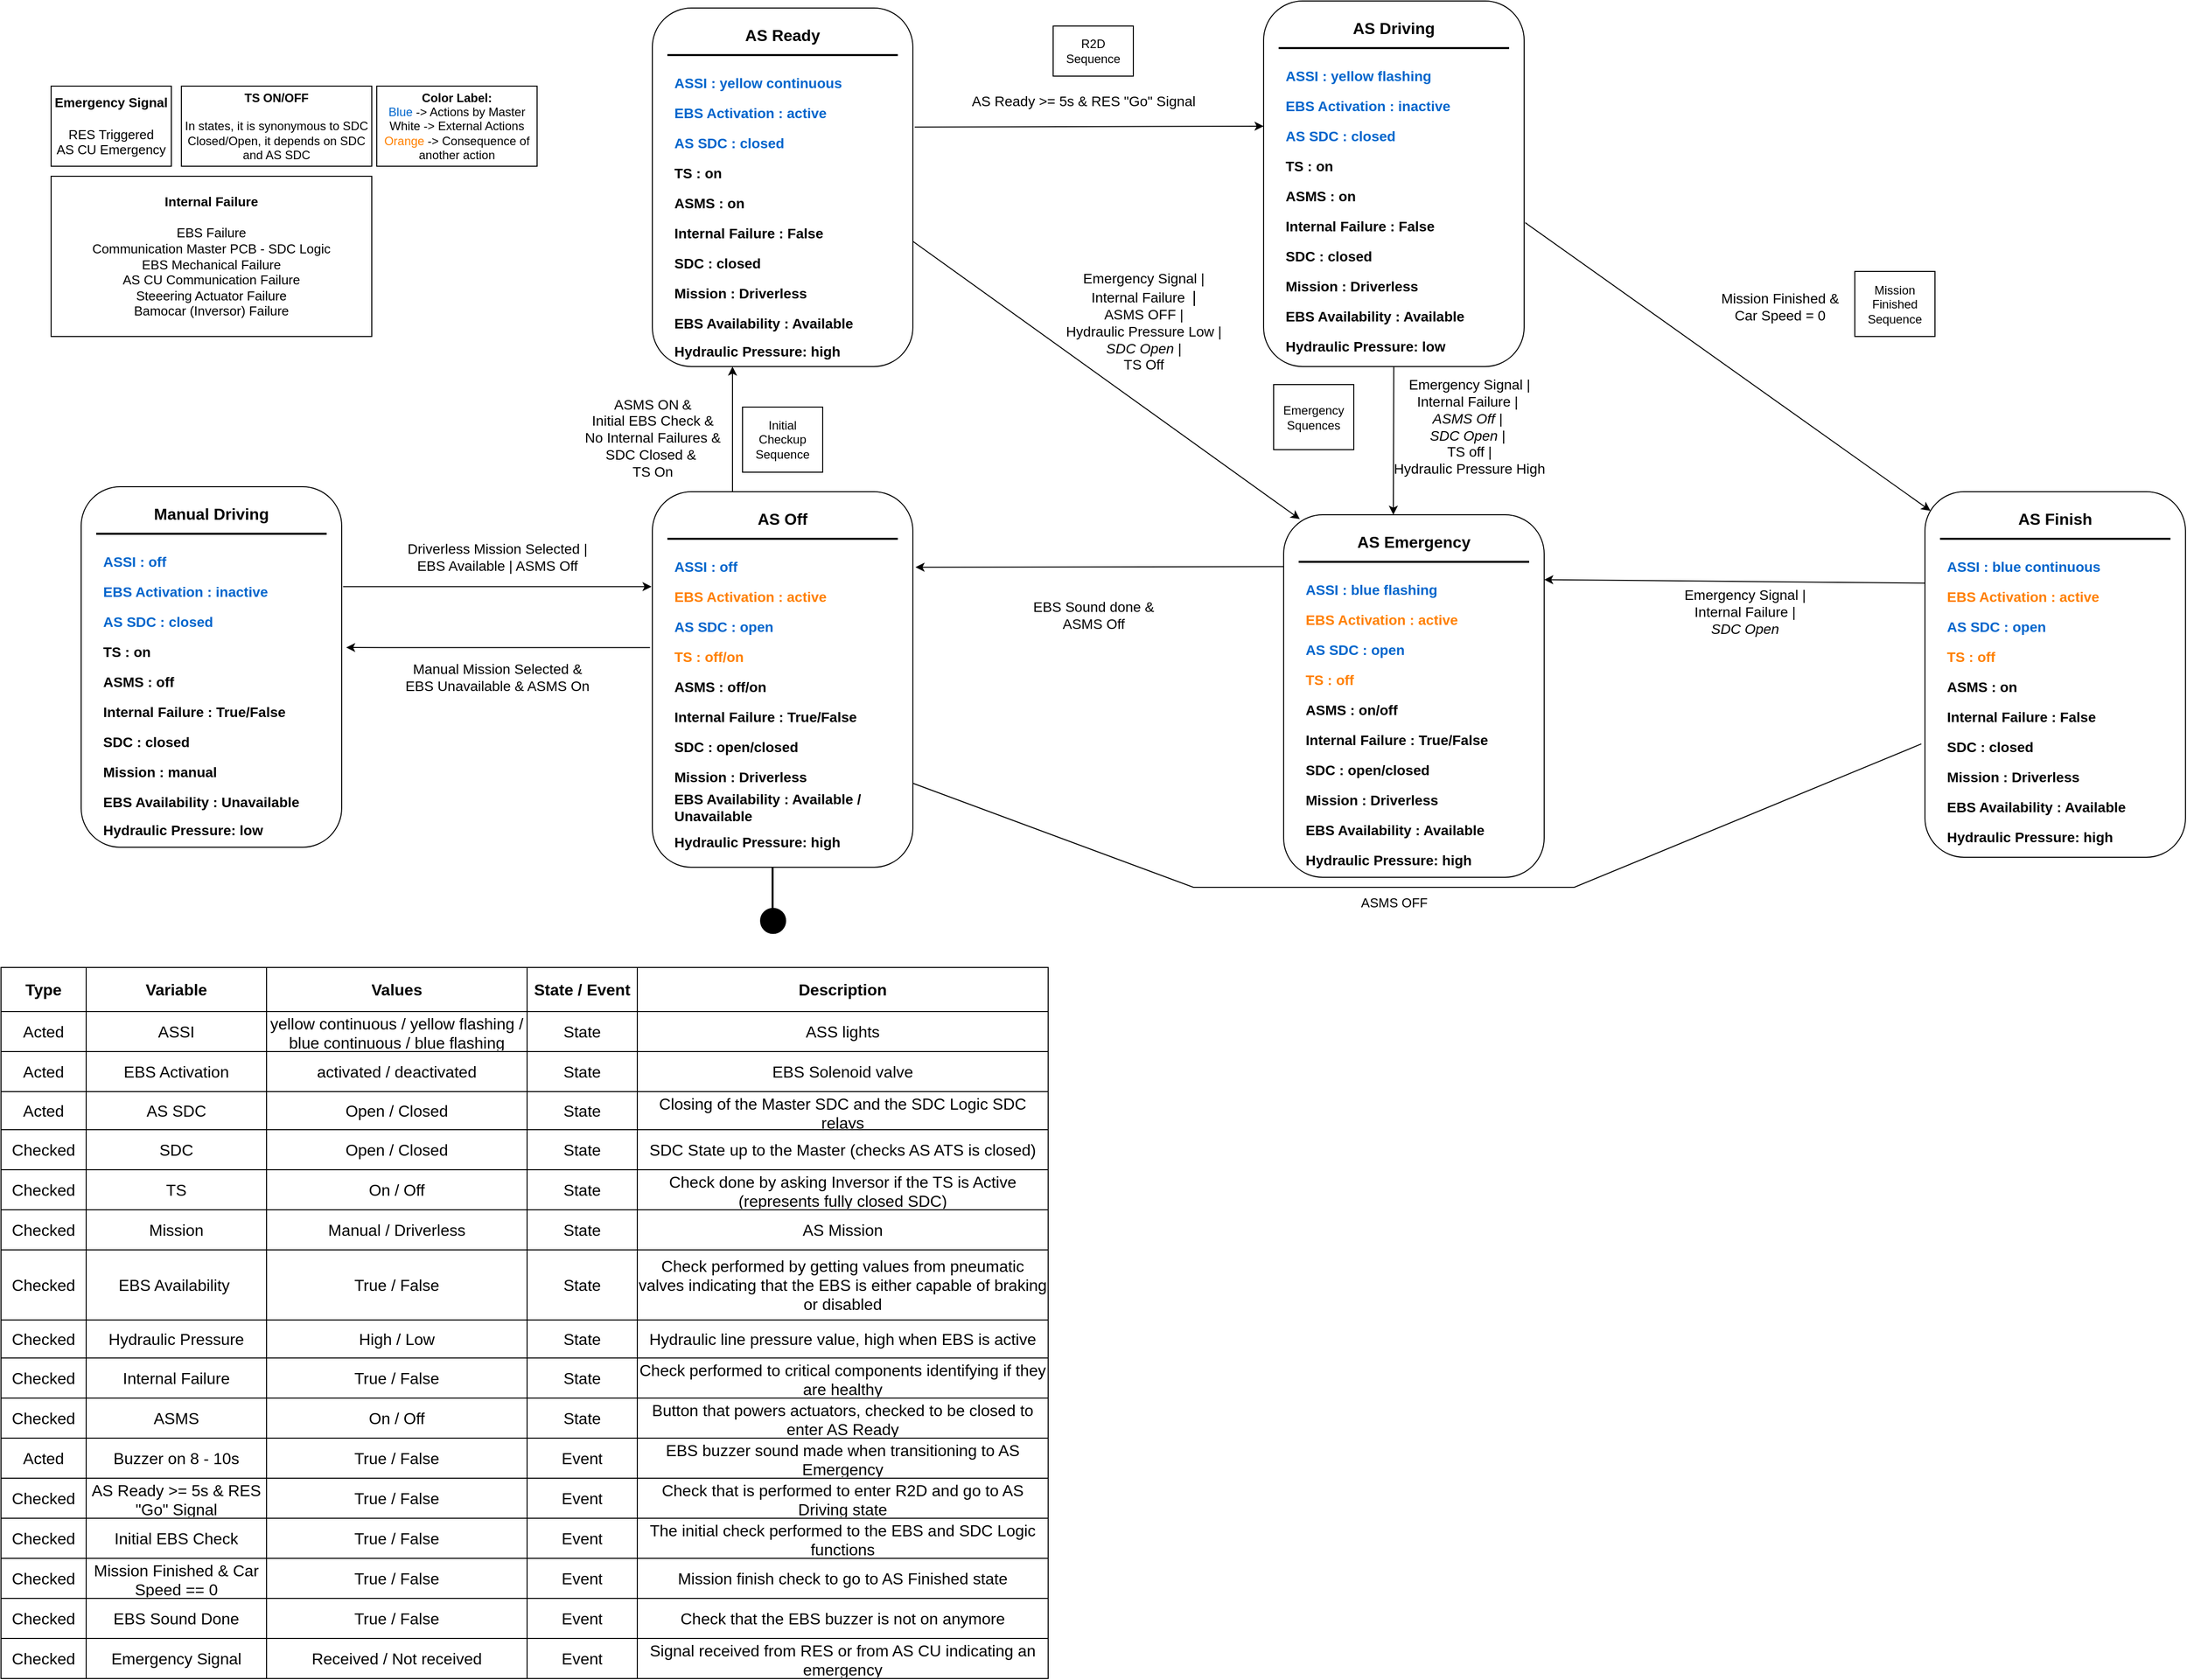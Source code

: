 <mxfile version="24.3.0" type="github">
  <diagram name="Page-1" id="qlSN-0hW_zm8w2N3PC7s">
    <mxGraphModel dx="3510" dy="1681" grid="1" gridSize="10" guides="1" tooltips="1" connect="1" arrows="1" fold="1" page="1" pageScale="1" pageWidth="2146" pageHeight="886" math="0" shadow="0">
      <root>
        <mxCell id="0" />
        <mxCell id="1" parent="0" />
        <mxCell id="8PctYQ6bPcUXeI3piQ7H-1" value="" style="rounded=1;whiteSpace=wrap;html=1;" parent="1" vertex="1">
          <mxGeometry x="-1440" y="2" width="260" height="358" as="geometry" />
        </mxCell>
        <mxCell id="8PctYQ6bPcUXeI3piQ7H-3" value="&lt;font size=&quot;1&quot; style=&quot;&quot;&gt;&lt;b style=&quot;font-size: 16px;&quot;&gt;AS Ready&lt;/b&gt;&lt;/font&gt;" style="text;html=1;strokeColor=none;fillColor=none;align=center;verticalAlign=middle;whiteSpace=wrap;rounded=0;" parent="1" vertex="1">
          <mxGeometry x="-1420" y="9" width="220" height="40" as="geometry" />
        </mxCell>
        <mxCell id="8PctYQ6bPcUXeI3piQ7H-4" value="&lt;font color=&quot;#0066cc&quot;&gt;ASSI : yellow&amp;nbsp;continuous&lt;/font&gt;" style="text;html=1;strokeColor=none;fillColor=none;align=left;verticalAlign=middle;whiteSpace=wrap;rounded=0;fontSize=14;fontStyle=1" parent="1" vertex="1">
          <mxGeometry x="-1420" y="62" width="230" height="30" as="geometry" />
        </mxCell>
        <mxCell id="8PctYQ6bPcUXeI3piQ7H-5" value="&lt;font color=&quot;#0066cc&quot;&gt;EBS Activation : active&lt;/font&gt;" style="text;html=1;strokeColor=none;fillColor=none;align=left;verticalAlign=middle;whiteSpace=wrap;rounded=0;fontSize=14;fontStyle=1" parent="1" vertex="1">
          <mxGeometry x="-1420" y="92" width="230" height="30" as="geometry" />
        </mxCell>
        <mxCell id="8PctYQ6bPcUXeI3piQ7H-6" value="ASMS : on" style="text;html=1;strokeColor=none;fillColor=none;align=left;verticalAlign=middle;whiteSpace=wrap;rounded=0;fontSize=14;fontStyle=1" parent="1" vertex="1">
          <mxGeometry x="-1420" y="182" width="230" height="30" as="geometry" />
        </mxCell>
        <mxCell id="8PctYQ6bPcUXeI3piQ7H-7" value="TS : on" style="text;html=1;strokeColor=none;fillColor=none;align=left;verticalAlign=middle;whiteSpace=wrap;rounded=0;fontSize=14;fontStyle=1" parent="1" vertex="1">
          <mxGeometry x="-1420" y="152" width="230" height="30" as="geometry" />
        </mxCell>
        <mxCell id="8PctYQ6bPcUXeI3piQ7H-8" value="&lt;font color=&quot;#0066cc&quot;&gt;AS SDC : closed&lt;/font&gt;" style="text;html=1;strokeColor=none;fillColor=none;align=left;verticalAlign=middle;whiteSpace=wrap;rounded=0;fontSize=14;fontStyle=1" parent="1" vertex="1">
          <mxGeometry x="-1420" y="122" width="230" height="30" as="geometry" />
        </mxCell>
        <mxCell id="8PctYQ6bPcUXeI3piQ7H-56" value="&lt;font style=&quot;font-size: 14px;&quot;&gt;ASMS ON&lt;/font&gt;&amp;nbsp;&lt;span style=&quot;font-size: 14px;&quot;&gt;&amp;amp;&lt;/span&gt;&lt;br style=&quot;border-color: var(--border-color); font-size: 14px;&quot;&gt;&lt;span style=&quot;font-size: 14px;&quot;&gt;Initial EBS Check&amp;nbsp;&lt;/span&gt;&lt;span style=&quot;font-size: 14px;&quot;&gt;&amp;amp;&lt;br&gt;&lt;/span&gt;&lt;div&gt;&lt;font style=&quot;font-size: 14px;&quot;&gt;No Internal Failures &amp;amp;&lt;/font&gt;&lt;br style=&quot;border-color: var(--border-color); font-size: 14px;&quot;&gt;&lt;span style=&quot;font-size: 14px;&quot;&gt;SDC Closed &amp;amp;&amp;nbsp;&lt;/span&gt;&lt;div&gt;&lt;span style=&quot;font-size: 14px;&quot;&gt;TS On&lt;/span&gt;&lt;/div&gt;&lt;/div&gt;" style="text;html=1;align=center;verticalAlign=middle;resizable=0;points=[];autosize=1;strokeColor=none;fillColor=none;fontStyle=0" parent="1" vertex="1">
          <mxGeometry x="-1515" y="380.5" width="150" height="100" as="geometry" />
        </mxCell>
        <mxCell id="8PctYQ6bPcUXeI3piQ7H-57" style="edgeStyle=orthogonalEdgeStyle;rounded=0;orthogonalLoop=1;jettySize=auto;html=1;exitX=-0.009;exitY=0.415;exitDx=0;exitDy=0;entryX=1.017;entryY=0.446;entryDx=0;entryDy=0;entryPerimeter=0;exitPerimeter=0;" parent="1" source="ayA9V68ribfnakgbyJhk-145" target="ayA9V68ribfnakgbyJhk-157" edge="1">
          <mxGeometry relative="1" as="geometry">
            <mxPoint x="-1440" y="636.79" as="sourcePoint" />
            <mxPoint x="-1740" y="636.79" as="targetPoint" />
          </mxGeometry>
        </mxCell>
        <mxCell id="8PctYQ6bPcUXeI3piQ7H-59" value="&lt;span style=&quot;font-size: 14px;&quot;&gt;Driverless Mission Selected |&lt;br&gt;&lt;/span&gt;&lt;div&gt;&lt;span style=&quot;font-size: 14px;&quot;&gt;EBS Available | ASMS Off&lt;br&gt;&lt;/span&gt;&lt;/div&gt;" style="text;html=1;align=center;verticalAlign=middle;resizable=0;points=[];autosize=1;strokeColor=none;fillColor=none;fontStyle=0" parent="1" vertex="1">
          <mxGeometry x="-1695" y="525" width="200" height="50" as="geometry" />
        </mxCell>
        <mxCell id="8PctYQ6bPcUXeI3piQ7H-60" value="&lt;span style=&quot;font-size: 14px;&quot;&gt;Manual Mission Selected &amp;amp;&lt;br&gt;&lt;/span&gt;&lt;div&gt;&lt;span style=&quot;font-size: 14px;&quot;&gt;EBS Unavailable &amp;amp; ASMS On&lt;br&gt;&lt;/span&gt;&lt;/div&gt;" style="text;html=1;align=center;verticalAlign=middle;resizable=0;points=[];autosize=1;strokeColor=none;fillColor=none;fontStyle=0" parent="1" vertex="1">
          <mxGeometry x="-1700" y="645" width="210" height="50" as="geometry" />
        </mxCell>
        <mxCell id="8PctYQ6bPcUXeI3piQ7H-61" value="" style="endArrow=classic;html=1;rounded=0;exitX=1.007;exitY=0.332;exitDx=0;exitDy=0;entryX=0;entryY=0.25;entryDx=0;entryDy=0;exitPerimeter=0;" parent="1" source="8PctYQ6bPcUXeI3piQ7H-1" edge="1">
          <mxGeometry width="50" height="50" relative="1" as="geometry">
            <mxPoint x="-1110" y="385" as="sourcePoint" />
            <mxPoint x="-830" y="120" as="targetPoint" />
          </mxGeometry>
        </mxCell>
        <mxCell id="8PctYQ6bPcUXeI3piQ7H-62" value="&lt;span style=&quot;font-size: 14px;&quot;&gt;AS Ready &amp;gt;= 5s &amp;amp; RES &quot;Go&quot; Signal&lt;/span&gt;" style="text;html=1;align=center;verticalAlign=middle;resizable=0;points=[];autosize=1;strokeColor=none;fillColor=none;fontStyle=0" parent="1" vertex="1">
          <mxGeometry x="-1135" y="80" width="250" height="30" as="geometry" />
        </mxCell>
        <mxCell id="8PctYQ6bPcUXeI3piQ7H-63" value="" style="endArrow=classic;html=1;rounded=0;entryX=0.021;entryY=0.052;entryDx=0;entryDy=0;exitX=1.004;exitY=0.594;exitDx=0;exitDy=0;exitPerimeter=0;entryPerimeter=0;" parent="1" target="ayA9V68ribfnakgbyJhk-121" edge="1">
          <mxGeometry width="50" height="50" relative="1" as="geometry">
            <mxPoint x="-568.96" y="216.32" as="sourcePoint" />
            <mxPoint x="-185" y="502" as="targetPoint" />
          </mxGeometry>
        </mxCell>
        <mxCell id="8PctYQ6bPcUXeI3piQ7H-64" value="&lt;font style=&quot;font-size: 14px;&quot;&gt;Mission Finished &amp;amp;&lt;br&gt;Car Speed = 0&lt;br&gt;&lt;/font&gt;" style="text;html=1;align=center;verticalAlign=middle;resizable=0;points=[];autosize=1;strokeColor=none;fillColor=none;fontStyle=0" parent="1" vertex="1">
          <mxGeometry x="-385" y="275" width="140" height="50" as="geometry" />
        </mxCell>
        <mxCell id="8PctYQ6bPcUXeI3piQ7H-66" value="" style="endArrow=classic;html=1;rounded=0;entryX=0.421;entryY=0;entryDx=0;entryDy=0;entryPerimeter=0;" parent="1" target="ayA9V68ribfnakgbyJhk-133" edge="1">
          <mxGeometry width="50" height="50" relative="1" as="geometry">
            <mxPoint x="-700" y="330" as="sourcePoint" />
            <mxPoint x="-700" y="502" as="targetPoint" />
          </mxGeometry>
        </mxCell>
        <mxCell id="8PctYQ6bPcUXeI3piQ7H-68" value="" style="endArrow=classic;html=1;rounded=0;exitX=0.5;exitY=1;exitDx=0;exitDy=0;entryX=0.062;entryY=0.012;entryDx=0;entryDy=0;entryPerimeter=0;" parent="1" target="ayA9V68ribfnakgbyJhk-133" edge="1">
          <mxGeometry width="50" height="50" relative="1" as="geometry">
            <mxPoint x="-1180" y="235" as="sourcePoint" />
            <mxPoint x="-785.94" y="501.752" as="targetPoint" />
          </mxGeometry>
        </mxCell>
        <mxCell id="8PctYQ6bPcUXeI3piQ7H-69" value="" style="endArrow=classic;html=1;rounded=0;entryX=1.01;entryY=0.201;entryDx=0;entryDy=0;exitX=0.005;exitY=0.143;exitDx=0;exitDy=0;exitPerimeter=0;entryPerimeter=0;" parent="1" source="ayA9V68ribfnakgbyJhk-133" target="ayA9V68ribfnakgbyJhk-145" edge="1">
          <mxGeometry width="50" height="50" relative="1" as="geometry">
            <mxPoint x="-820" y="565" as="sourcePoint" />
            <mxPoint x="-1180.0" y="564.5" as="targetPoint" />
          </mxGeometry>
        </mxCell>
        <mxCell id="8PctYQ6bPcUXeI3piQ7H-70" value="" style="endArrow=classic;html=1;rounded=0;entryX=1;entryY=0.179;entryDx=0;entryDy=0;exitX=0;exitY=0.25;exitDx=0;exitDy=0;entryPerimeter=0;" parent="1" source="ayA9V68ribfnakgbyJhk-121" target="ayA9V68ribfnakgbyJhk-133" edge="1">
          <mxGeometry width="50" height="50" relative="1" as="geometry">
            <mxPoint x="-250.0" y="556.5" as="sourcePoint" />
            <mxPoint x="-560" y="565" as="targetPoint" />
          </mxGeometry>
        </mxCell>
        <mxCell id="8PctYQ6bPcUXeI3piQ7H-71" value="" style="endArrow=classic;html=1;rounded=0;entryX=0.75;entryY=1;entryDx=0;entryDy=0;exitX=-0.014;exitY=0.69;exitDx=0;exitDy=0;exitPerimeter=0;" parent="1" source="ayA9V68ribfnakgbyJhk-121" edge="1">
          <mxGeometry width="50" height="50" relative="1" as="geometry">
            <mxPoint x="-185" y="720.0" as="sourcePoint" />
            <mxPoint x="-1245.0" y="752" as="targetPoint" />
            <Array as="points">
              <mxPoint x="-520" y="880" />
              <mxPoint x="-900" y="880" />
            </Array>
          </mxGeometry>
        </mxCell>
        <mxCell id="8PctYQ6bPcUXeI3piQ7H-72" value="ASMS OFF" style="text;html=1;align=center;verticalAlign=middle;resizable=0;points=[];autosize=1;strokeColor=none;fillColor=none;fontStyle=0;fontSize=13;" parent="1" vertex="1">
          <mxGeometry x="-745" y="880" width="90" height="30" as="geometry" />
        </mxCell>
        <mxCell id="8PctYQ6bPcUXeI3piQ7H-73" value="&lt;font style=&quot;font-size: 14px;&quot;&gt;Emergency Signal |&lt;br&gt;&lt;/font&gt;&lt;div&gt;&lt;font style=&quot;font-size: 14px;&quot;&gt;Internal Failure |&lt;/font&gt;&lt;/div&gt;&lt;div&gt;&lt;font style=&quot;font-size: 14px;&quot;&gt;&lt;i&gt;SDC Open&lt;/i&gt;&lt;/font&gt;&lt;/div&gt;" style="text;html=1;align=center;verticalAlign=middle;resizable=0;points=[];autosize=1;strokeColor=none;fillColor=none;fontStyle=0" parent="1" vertex="1">
          <mxGeometry x="-420" y="575" width="140" height="60" as="geometry" />
        </mxCell>
        <mxCell id="8PctYQ6bPcUXeI3piQ7H-74" value="&lt;font style=&quot;font-size: 14px;&quot;&gt;EBS Sound done &amp;amp;&lt;br&gt;ASMS Off&lt;br&gt;&lt;/font&gt;" style="text;html=1;align=center;verticalAlign=middle;resizable=0;points=[];autosize=1;strokeColor=none;fillColor=none;fontStyle=0" parent="1" vertex="1">
          <mxGeometry x="-1070" y="583" width="140" height="50" as="geometry" />
        </mxCell>
        <mxCell id="8PctYQ6bPcUXeI3piQ7H-75" value="" style="endArrow=classic;html=1;rounded=0;entryX=-0.003;entryY=0.311;entryDx=0;entryDy=0;entryPerimeter=0;exitX=1.005;exitY=0.277;exitDx=0;exitDy=0;exitPerimeter=0;" parent="1" source="ayA9V68ribfnakgbyJhk-157" edge="1">
          <mxGeometry width="50" height="50" relative="1" as="geometry">
            <mxPoint x="-1740" y="580" as="sourcePoint" />
            <mxPoint x="-1440.78" y="579.75" as="targetPoint" />
          </mxGeometry>
        </mxCell>
        <mxCell id="8PctYQ6bPcUXeI3piQ7H-78" value="" style="endArrow=classic;html=1;rounded=0;entryX=0.711;entryY=-0.001;entryDx=0;entryDy=0;entryPerimeter=0;strokeWidth=2;" parent="1" edge="1">
          <mxGeometry width="50" height="50" relative="1" as="geometry">
            <mxPoint x="-1320" y="903" as="sourcePoint" />
            <mxPoint x="-1320" y="820" as="targetPoint" />
          </mxGeometry>
        </mxCell>
        <mxCell id="8PctYQ6bPcUXeI3piQ7H-79" value="" style="ellipse;whiteSpace=wrap;html=1;aspect=fixed;fillColor=#000000;" parent="1" vertex="1">
          <mxGeometry x="-1332" y="901" width="25" height="25" as="geometry" />
        </mxCell>
        <mxCell id="8PctYQ6bPcUXeI3piQ7H-82" value="&lt;font style=&quot;font-size: 14px;&quot;&gt;Emergency Signal |&lt;br&gt;&lt;/font&gt;&lt;div&gt;&lt;font style=&quot;font-size: 14px;&quot;&gt;Internal Failure&lt;/font&gt;&amp;nbsp; &lt;font size=&quot;3&quot;&gt;| &lt;br&gt;&lt;/font&gt;&lt;/div&gt;&lt;div&gt;&lt;font style=&quot;font-size: 14px;&quot;&gt;ASMS OFF |&lt;/font&gt;&lt;/div&gt;&lt;font style=&quot;font-size: 14px;&quot;&gt;Hydraulic Pressure Low |&lt;/font&gt;&lt;div&gt;&lt;i style=&quot;font-size: 14px;&quot;&gt;SDC Open&lt;/i&gt;&lt;span style=&quot;font-size: 14px;&quot;&gt;&amp;nbsp;|&lt;/span&gt;&lt;span style=&quot;font-size: 14px;&quot;&gt;&lt;br&gt;&lt;/span&gt;&lt;div&gt;&lt;font style=&quot;font-size: 14px;&quot;&gt;TS Off&lt;/font&gt;&lt;/div&gt;&lt;/div&gt;" style="text;html=1;align=center;verticalAlign=middle;resizable=0;points=[];autosize=1;strokeColor=none;fillColor=none;fontStyle=0;fontSize=13;" parent="1" vertex="1">
          <mxGeometry x="-1040" y="255" width="180" height="120" as="geometry" />
        </mxCell>
        <mxCell id="4_qnrCkHWwUDyUQouXO4-2" value="&lt;font style=&quot;font-size: 14px;&quot;&gt;Emergency Signal |&lt;br&gt;Internal Failure |&amp;nbsp;&lt;br&gt;&lt;i&gt;ASMS Off |&amp;nbsp;&lt;/i&gt;&lt;/font&gt;&lt;div&gt;&lt;font style=&quot;font-size: 14px;&quot;&gt;&lt;i&gt;SDC Open |&lt;/i&gt;&amp;nbsp;&lt;/font&gt;&lt;/div&gt;&lt;div&gt;&lt;font style=&quot;font-size: 14px;&quot;&gt;TS off |&lt;br&gt;Hydraulic Pressure High&lt;/font&gt;&lt;/div&gt;" style="text;html=1;align=center;verticalAlign=middle;resizable=0;points=[];autosize=1;strokeColor=none;fillColor=none;fontStyle=0;fontSize=13;" parent="1" vertex="1">
          <mxGeometry x="-705" y="365" width="160" height="110" as="geometry" />
        </mxCell>
        <mxCell id="4_qnrCkHWwUDyUQouXO4-9" value="&lt;div&gt;Initial&lt;/div&gt;&lt;div&gt;Checkup&lt;/div&gt;&lt;div&gt;Sequence&lt;br&gt;&lt;/div&gt;" style="text;html=1;align=center;verticalAlign=middle;whiteSpace=wrap;rounded=0;strokeColor=default;" parent="1" vertex="1">
          <mxGeometry x="-1350" y="400.5" width="80" height="65" as="geometry" />
        </mxCell>
        <mxCell id="4_qnrCkHWwUDyUQouXO4-10" value="R2D Sequence" style="text;html=1;align=center;verticalAlign=middle;whiteSpace=wrap;rounded=0;strokeColor=default;" parent="1" vertex="1">
          <mxGeometry x="-1040" y="20" width="80" height="50" as="geometry" />
        </mxCell>
        <mxCell id="4_qnrCkHWwUDyUQouXO4-11" value="&lt;div&gt;Mission&lt;/div&gt;&lt;div&gt;Finished&lt;/div&gt;&lt;div&gt;Sequence&lt;br&gt;&lt;/div&gt;" style="text;html=1;align=center;verticalAlign=middle;whiteSpace=wrap;rounded=0;strokeColor=default;" parent="1" vertex="1">
          <mxGeometry x="-240" y="265" width="80" height="65" as="geometry" />
        </mxCell>
        <mxCell id="4_qnrCkHWwUDyUQouXO4-12" value="&lt;div&gt;Emergency&lt;/div&gt;&lt;div&gt;Squences&lt;br&gt;&lt;/div&gt;" style="text;html=1;align=center;verticalAlign=middle;whiteSpace=wrap;rounded=0;strokeColor=default;" parent="1" vertex="1">
          <mxGeometry x="-820" y="378" width="80" height="65" as="geometry" />
        </mxCell>
        <mxCell id="qV_cZE5t23VfAQd9ylox-1" value="&lt;div&gt;&lt;b&gt;TS ON/OFF&lt;/b&gt;&lt;/div&gt;&lt;div&gt;&lt;b&gt;&lt;br&gt;&lt;/b&gt;&lt;/div&gt;&lt;div&gt;In states, it is synonymous to SDC Closed/Open, it depends on SDC and AS SDC&lt;/div&gt;" style="text;html=1;align=center;verticalAlign=middle;whiteSpace=wrap;rounded=0;strokeColor=default;" parent="1" vertex="1">
          <mxGeometry x="-1910" y="80" width="190" height="80" as="geometry" />
        </mxCell>
        <mxCell id="qV_cZE5t23VfAQd9ylox-4" value="&lt;b&gt;Color Label:&lt;/b&gt;&lt;br&gt;&lt;font color=&quot;#0066cc&quot;&gt;Blue&lt;/font&gt; -&amp;gt; Actions by Master&lt;div&gt;White -&amp;gt; External Actions&lt;/div&gt;&lt;div&gt;&lt;font color=&quot;#ff8000&quot;&gt;Orange&lt;/font&gt; -&amp;gt; Consequence of another action&lt;/div&gt;" style="text;html=1;align=center;verticalAlign=middle;whiteSpace=wrap;rounded=0;strokeColor=default;" parent="1" vertex="1">
          <mxGeometry x="-1715" y="80" width="160" height="80" as="geometry" />
        </mxCell>
        <mxCell id="qV_cZE5t23VfAQd9ylox-5" value="&lt;div style=&quot;font-size: 13px; text-wrap: nowrap;&quot;&gt;&lt;b&gt;Emergency Signal&lt;/b&gt;&lt;/div&gt;&lt;div style=&quot;font-size: 13px; text-wrap: nowrap;&quot;&gt;&lt;b&gt;&lt;br&gt;&lt;/b&gt;&lt;/div&gt;&lt;span style=&quot;font-size: 13px; text-wrap: nowrap;&quot;&gt;RES Triggered&lt;/span&gt;&lt;br style=&quot;font-size: 13px; text-wrap: nowrap;&quot;&gt;&lt;div style=&quot;font-size: 13px; text-wrap: nowrap;&quot;&gt;AS CU Emergency&lt;/div&gt;" style="text;html=1;align=center;verticalAlign=middle;whiteSpace=wrap;rounded=0;strokeColor=default;" parent="1" vertex="1">
          <mxGeometry x="-2040" y="80" width="120" height="80" as="geometry" />
        </mxCell>
        <mxCell id="qV_cZE5t23VfAQd9ylox-7" value="&lt;div style=&quot;font-size: 13px; text-wrap: nowrap;&quot;&gt;&lt;b&gt;Internal Failure&lt;br&gt;&lt;/b&gt;&lt;/div&gt;&lt;div style=&quot;font-size: 13px; text-wrap: nowrap;&quot;&gt;&lt;br&gt;&lt;/div&gt;&lt;div style=&quot;font-size: 13px; text-wrap: nowrap;&quot;&gt;EBS Failure&lt;/div&gt;&lt;div style=&quot;font-size: 13px; text-wrap: nowrap;&quot;&gt;Communication Master PCB - SDC Logic&lt;/div&gt;&lt;div style=&quot;font-size: 13px; text-wrap: nowrap;&quot;&gt;EBS Mechanical Failure&lt;/div&gt;&lt;div style=&quot;font-size: 13px; text-wrap: nowrap;&quot;&gt;AS CU Communication Failure&lt;br&gt;Steeering Actuator Failure&lt;br&gt;Bamocar (Inversor) Failure&lt;/div&gt;" style="text;html=1;align=center;verticalAlign=middle;whiteSpace=wrap;rounded=0;strokeColor=default;" parent="1" vertex="1">
          <mxGeometry x="-2040" y="170" width="320" height="160" as="geometry" />
        </mxCell>
        <mxCell id="ayA9V68ribfnakgbyJhk-1" value="" style="shape=table;startSize=0;container=1;collapsible=0;childLayout=tableLayout;fontSize=16;" parent="1" vertex="1">
          <mxGeometry x="-2090" y="960" width="1045.0" height="710.0" as="geometry" />
        </mxCell>
        <mxCell id="ayA9V68ribfnakgbyJhk-2" value="" style="shape=tableRow;horizontal=0;startSize=0;swimlaneHead=0;swimlaneBody=0;strokeColor=inherit;top=0;left=0;bottom=0;right=0;collapsible=0;dropTarget=0;fillColor=none;points=[[0,0.5],[1,0.5]];portConstraint=eastwest;fontSize=16;" parent="ayA9V68ribfnakgbyJhk-1" vertex="1">
          <mxGeometry width="1045.0" height="44" as="geometry" />
        </mxCell>
        <mxCell id="ayA9V68ribfnakgbyJhk-3" value="&lt;b&gt;Type&lt;/b&gt;" style="shape=partialRectangle;html=1;whiteSpace=wrap;connectable=0;strokeColor=inherit;overflow=hidden;fillColor=none;top=0;left=0;bottom=0;right=0;pointerEvents=1;fontSize=16;" parent="ayA9V68ribfnakgbyJhk-2" vertex="1">
          <mxGeometry width="85" height="44" as="geometry">
            <mxRectangle width="85" height="44" as="alternateBounds" />
          </mxGeometry>
        </mxCell>
        <mxCell id="ayA9V68ribfnakgbyJhk-4" value="&lt;b&gt;Variable&lt;/b&gt;" style="shape=partialRectangle;html=1;whiteSpace=wrap;connectable=0;strokeColor=inherit;overflow=hidden;fillColor=none;top=0;left=0;bottom=0;right=0;pointerEvents=1;fontSize=16;" parent="ayA9V68ribfnakgbyJhk-2" vertex="1">
          <mxGeometry x="85" width="180" height="44" as="geometry">
            <mxRectangle width="180" height="44" as="alternateBounds" />
          </mxGeometry>
        </mxCell>
        <mxCell id="ayA9V68ribfnakgbyJhk-5" value="&lt;b&gt;Values&lt;/b&gt;" style="shape=partialRectangle;html=1;whiteSpace=wrap;connectable=0;strokeColor=inherit;overflow=hidden;fillColor=none;top=0;left=0;bottom=0;right=0;pointerEvents=1;fontSize=16;" parent="ayA9V68ribfnakgbyJhk-2" vertex="1">
          <mxGeometry x="265" width="260" height="44" as="geometry">
            <mxRectangle width="260" height="44" as="alternateBounds" />
          </mxGeometry>
        </mxCell>
        <mxCell id="ayA9V68ribfnakgbyJhk-14" value="&lt;b&gt;State / Event&lt;/b&gt;" style="shape=partialRectangle;html=1;whiteSpace=wrap;connectable=0;strokeColor=inherit;overflow=hidden;fillColor=none;top=0;left=0;bottom=0;right=0;pointerEvents=1;fontSize=16;" parent="ayA9V68ribfnakgbyJhk-2" vertex="1">
          <mxGeometry x="525" width="110" height="44" as="geometry">
            <mxRectangle width="110" height="44" as="alternateBounds" />
          </mxGeometry>
        </mxCell>
        <mxCell id="ayA9V68ribfnakgbyJhk-62" value="&lt;b&gt;Description&lt;/b&gt;" style="shape=partialRectangle;html=1;whiteSpace=wrap;connectable=0;strokeColor=inherit;overflow=hidden;fillColor=none;top=0;left=0;bottom=0;right=0;pointerEvents=1;fontSize=16;" parent="ayA9V68ribfnakgbyJhk-2" vertex="1">
          <mxGeometry x="635" width="410" height="44" as="geometry">
            <mxRectangle width="410" height="44" as="alternateBounds" />
          </mxGeometry>
        </mxCell>
        <mxCell id="ayA9V68ribfnakgbyJhk-37" style="shape=tableRow;horizontal=0;startSize=0;swimlaneHead=0;swimlaneBody=0;strokeColor=inherit;top=0;left=0;bottom=0;right=0;collapsible=0;dropTarget=0;fillColor=none;points=[[0,0.5],[1,0.5]];portConstraint=eastwest;fontSize=16;" parent="ayA9V68ribfnakgbyJhk-1" vertex="1">
          <mxGeometry y="44" width="1045.0" height="40" as="geometry" />
        </mxCell>
        <mxCell id="ayA9V68ribfnakgbyJhk-38" value="Acted" style="shape=partialRectangle;html=1;whiteSpace=wrap;connectable=0;strokeColor=inherit;overflow=hidden;fillColor=none;top=0;left=0;bottom=0;right=0;pointerEvents=1;fontSize=16;" parent="ayA9V68ribfnakgbyJhk-37" vertex="1">
          <mxGeometry width="85" height="40" as="geometry">
            <mxRectangle width="85" height="40" as="alternateBounds" />
          </mxGeometry>
        </mxCell>
        <mxCell id="ayA9V68ribfnakgbyJhk-39" value="ASSI" style="shape=partialRectangle;html=1;whiteSpace=wrap;connectable=0;strokeColor=inherit;overflow=hidden;fillColor=none;top=0;left=0;bottom=0;right=0;pointerEvents=1;fontSize=16;" parent="ayA9V68ribfnakgbyJhk-37" vertex="1">
          <mxGeometry x="85" width="180" height="40" as="geometry">
            <mxRectangle width="180" height="40" as="alternateBounds" />
          </mxGeometry>
        </mxCell>
        <mxCell id="ayA9V68ribfnakgbyJhk-40" value="yellow continuous / yellow flashing / blue continuous / blue flashing" style="shape=partialRectangle;html=1;whiteSpace=wrap;connectable=0;strokeColor=inherit;overflow=hidden;fillColor=none;top=0;left=0;bottom=0;right=0;pointerEvents=1;fontSize=16;" parent="ayA9V68ribfnakgbyJhk-37" vertex="1">
          <mxGeometry x="265" width="260" height="40" as="geometry">
            <mxRectangle width="260" height="40" as="alternateBounds" />
          </mxGeometry>
        </mxCell>
        <mxCell id="ayA9V68ribfnakgbyJhk-41" value="State" style="shape=partialRectangle;html=1;whiteSpace=wrap;connectable=0;strokeColor=inherit;overflow=hidden;fillColor=none;top=0;left=0;bottom=0;right=0;pointerEvents=1;fontSize=16;" parent="ayA9V68ribfnakgbyJhk-37" vertex="1">
          <mxGeometry x="525" width="110" height="40" as="geometry">
            <mxRectangle width="110" height="40" as="alternateBounds" />
          </mxGeometry>
        </mxCell>
        <mxCell id="ayA9V68ribfnakgbyJhk-65" value="ASS lights" style="shape=partialRectangle;html=1;whiteSpace=wrap;connectable=0;strokeColor=inherit;overflow=hidden;fillColor=none;top=0;left=0;bottom=0;right=0;pointerEvents=1;fontSize=16;" parent="ayA9V68ribfnakgbyJhk-37" vertex="1">
          <mxGeometry x="635" width="410" height="40" as="geometry">
            <mxRectangle width="410" height="40" as="alternateBounds" />
          </mxGeometry>
        </mxCell>
        <mxCell id="ayA9V68ribfnakgbyJhk-32" style="shape=tableRow;horizontal=0;startSize=0;swimlaneHead=0;swimlaneBody=0;strokeColor=inherit;top=0;left=0;bottom=0;right=0;collapsible=0;dropTarget=0;fillColor=none;points=[[0,0.5],[1,0.5]];portConstraint=eastwest;fontSize=16;" parent="ayA9V68ribfnakgbyJhk-1" vertex="1">
          <mxGeometry y="84" width="1045.0" height="40" as="geometry" />
        </mxCell>
        <mxCell id="ayA9V68ribfnakgbyJhk-33" value="Acted" style="shape=partialRectangle;html=1;whiteSpace=wrap;connectable=0;strokeColor=inherit;overflow=hidden;fillColor=none;top=0;left=0;bottom=0;right=0;pointerEvents=1;fontSize=16;" parent="ayA9V68ribfnakgbyJhk-32" vertex="1">
          <mxGeometry width="85" height="40" as="geometry">
            <mxRectangle width="85" height="40" as="alternateBounds" />
          </mxGeometry>
        </mxCell>
        <mxCell id="ayA9V68ribfnakgbyJhk-34" value="EBS Activation" style="shape=partialRectangle;html=1;whiteSpace=wrap;connectable=0;strokeColor=inherit;overflow=hidden;fillColor=none;top=0;left=0;bottom=0;right=0;pointerEvents=1;fontSize=16;" parent="ayA9V68ribfnakgbyJhk-32" vertex="1">
          <mxGeometry x="85" width="180" height="40" as="geometry">
            <mxRectangle width="180" height="40" as="alternateBounds" />
          </mxGeometry>
        </mxCell>
        <mxCell id="ayA9V68ribfnakgbyJhk-35" value="activated / deactivated" style="shape=partialRectangle;html=1;whiteSpace=wrap;connectable=0;strokeColor=inherit;overflow=hidden;fillColor=none;top=0;left=0;bottom=0;right=0;pointerEvents=1;fontSize=16;" parent="ayA9V68ribfnakgbyJhk-32" vertex="1">
          <mxGeometry x="265" width="260" height="40" as="geometry">
            <mxRectangle width="260" height="40" as="alternateBounds" />
          </mxGeometry>
        </mxCell>
        <mxCell id="ayA9V68ribfnakgbyJhk-36" value="State" style="shape=partialRectangle;html=1;whiteSpace=wrap;connectable=0;strokeColor=inherit;overflow=hidden;fillColor=none;top=0;left=0;bottom=0;right=0;pointerEvents=1;fontSize=16;" parent="ayA9V68ribfnakgbyJhk-32" vertex="1">
          <mxGeometry x="525" width="110" height="40" as="geometry">
            <mxRectangle width="110" height="40" as="alternateBounds" />
          </mxGeometry>
        </mxCell>
        <mxCell id="ayA9V68ribfnakgbyJhk-66" value="EBS Solenoid valve" style="shape=partialRectangle;html=1;whiteSpace=wrap;connectable=0;strokeColor=inherit;overflow=hidden;fillColor=none;top=0;left=0;bottom=0;right=0;pointerEvents=1;fontSize=16;" parent="ayA9V68ribfnakgbyJhk-32" vertex="1">
          <mxGeometry x="635" width="410" height="40" as="geometry">
            <mxRectangle width="410" height="40" as="alternateBounds" />
          </mxGeometry>
        </mxCell>
        <mxCell id="ayA9V68ribfnakgbyJhk-92" style="shape=tableRow;horizontal=0;startSize=0;swimlaneHead=0;swimlaneBody=0;strokeColor=inherit;top=0;left=0;bottom=0;right=0;collapsible=0;dropTarget=0;fillColor=none;points=[[0,0.5],[1,0.5]];portConstraint=eastwest;fontSize=16;" parent="ayA9V68ribfnakgbyJhk-1" vertex="1">
          <mxGeometry y="124" width="1045.0" height="38" as="geometry" />
        </mxCell>
        <mxCell id="ayA9V68ribfnakgbyJhk-93" value="Acted" style="shape=partialRectangle;html=1;whiteSpace=wrap;connectable=0;strokeColor=inherit;overflow=hidden;fillColor=none;top=0;left=0;bottom=0;right=0;pointerEvents=1;fontSize=16;" parent="ayA9V68ribfnakgbyJhk-92" vertex="1">
          <mxGeometry width="85" height="38" as="geometry">
            <mxRectangle width="85" height="38" as="alternateBounds" />
          </mxGeometry>
        </mxCell>
        <mxCell id="ayA9V68ribfnakgbyJhk-94" value="AS SDC" style="shape=partialRectangle;html=1;whiteSpace=wrap;connectable=0;strokeColor=inherit;overflow=hidden;fillColor=none;top=0;left=0;bottom=0;right=0;pointerEvents=1;fontSize=16;" parent="ayA9V68ribfnakgbyJhk-92" vertex="1">
          <mxGeometry x="85" width="180" height="38" as="geometry">
            <mxRectangle width="180" height="38" as="alternateBounds" />
          </mxGeometry>
        </mxCell>
        <mxCell id="ayA9V68ribfnakgbyJhk-95" value="Open / Closed" style="shape=partialRectangle;html=1;whiteSpace=wrap;connectable=0;strokeColor=inherit;overflow=hidden;fillColor=none;top=0;left=0;bottom=0;right=0;pointerEvents=1;fontSize=16;" parent="ayA9V68ribfnakgbyJhk-92" vertex="1">
          <mxGeometry x="265" width="260" height="38" as="geometry">
            <mxRectangle width="260" height="38" as="alternateBounds" />
          </mxGeometry>
        </mxCell>
        <mxCell id="ayA9V68ribfnakgbyJhk-96" value="State" style="shape=partialRectangle;html=1;whiteSpace=wrap;connectable=0;strokeColor=inherit;overflow=hidden;fillColor=none;top=0;left=0;bottom=0;right=0;pointerEvents=1;fontSize=16;" parent="ayA9V68ribfnakgbyJhk-92" vertex="1">
          <mxGeometry x="525" width="110" height="38" as="geometry">
            <mxRectangle width="110" height="38" as="alternateBounds" />
          </mxGeometry>
        </mxCell>
        <mxCell id="ayA9V68ribfnakgbyJhk-97" value="Closing of the Master SDC and the SDC Logic SDC relays" style="shape=partialRectangle;html=1;whiteSpace=wrap;connectable=0;strokeColor=inherit;overflow=hidden;fillColor=none;top=0;left=0;bottom=0;right=0;pointerEvents=1;fontSize=16;" parent="ayA9V68ribfnakgbyJhk-92" vertex="1">
          <mxGeometry x="635" width="410" height="38" as="geometry">
            <mxRectangle width="410" height="38" as="alternateBounds" />
          </mxGeometry>
        </mxCell>
        <mxCell id="ayA9V68ribfnakgbyJhk-52" style="shape=tableRow;horizontal=0;startSize=0;swimlaneHead=0;swimlaneBody=0;strokeColor=inherit;top=0;left=0;bottom=0;right=0;collapsible=0;dropTarget=0;fillColor=none;points=[[0,0.5],[1,0.5]];portConstraint=eastwest;fontSize=16;" parent="ayA9V68ribfnakgbyJhk-1" vertex="1">
          <mxGeometry y="162" width="1045.0" height="40" as="geometry" />
        </mxCell>
        <mxCell id="ayA9V68ribfnakgbyJhk-53" value="Checked" style="shape=partialRectangle;html=1;whiteSpace=wrap;connectable=0;strokeColor=inherit;overflow=hidden;fillColor=none;top=0;left=0;bottom=0;right=0;pointerEvents=1;fontSize=16;" parent="ayA9V68ribfnakgbyJhk-52" vertex="1">
          <mxGeometry width="85" height="40" as="geometry">
            <mxRectangle width="85" height="40" as="alternateBounds" />
          </mxGeometry>
        </mxCell>
        <mxCell id="ayA9V68ribfnakgbyJhk-54" value="SDC" style="shape=partialRectangle;html=1;whiteSpace=wrap;connectable=0;strokeColor=inherit;overflow=hidden;fillColor=none;top=0;left=0;bottom=0;right=0;pointerEvents=1;fontSize=16;" parent="ayA9V68ribfnakgbyJhk-52" vertex="1">
          <mxGeometry x="85" width="180" height="40" as="geometry">
            <mxRectangle width="180" height="40" as="alternateBounds" />
          </mxGeometry>
        </mxCell>
        <mxCell id="ayA9V68ribfnakgbyJhk-55" value="Open / Closed" style="shape=partialRectangle;html=1;whiteSpace=wrap;connectable=0;strokeColor=inherit;overflow=hidden;fillColor=none;top=0;left=0;bottom=0;right=0;pointerEvents=1;fontSize=16;" parent="ayA9V68ribfnakgbyJhk-52" vertex="1">
          <mxGeometry x="265" width="260" height="40" as="geometry">
            <mxRectangle width="260" height="40" as="alternateBounds" />
          </mxGeometry>
        </mxCell>
        <mxCell id="ayA9V68ribfnakgbyJhk-56" value="State" style="shape=partialRectangle;html=1;whiteSpace=wrap;connectable=0;strokeColor=inherit;overflow=hidden;fillColor=none;top=0;left=0;bottom=0;right=0;pointerEvents=1;fontSize=16;" parent="ayA9V68ribfnakgbyJhk-52" vertex="1">
          <mxGeometry x="525" width="110" height="40" as="geometry">
            <mxRectangle width="110" height="40" as="alternateBounds" />
          </mxGeometry>
        </mxCell>
        <mxCell id="ayA9V68ribfnakgbyJhk-71" value="SDC State up to the Master (checks AS ATS is closed)" style="shape=partialRectangle;html=1;whiteSpace=wrap;connectable=0;strokeColor=inherit;overflow=hidden;fillColor=none;top=0;left=0;bottom=0;right=0;pointerEvents=1;fontSize=16;" parent="ayA9V68ribfnakgbyJhk-52" vertex="1">
          <mxGeometry x="635" width="410" height="40" as="geometry">
            <mxRectangle width="410" height="40" as="alternateBounds" />
          </mxGeometry>
        </mxCell>
        <mxCell id="ayA9V68ribfnakgbyJhk-47" style="shape=tableRow;horizontal=0;startSize=0;swimlaneHead=0;swimlaneBody=0;strokeColor=inherit;top=0;left=0;bottom=0;right=0;collapsible=0;dropTarget=0;fillColor=none;points=[[0,0.5],[1,0.5]];portConstraint=eastwest;fontSize=16;" parent="ayA9V68ribfnakgbyJhk-1" vertex="1">
          <mxGeometry y="202" width="1045.0" height="40" as="geometry" />
        </mxCell>
        <mxCell id="ayA9V68ribfnakgbyJhk-48" value="Checked" style="shape=partialRectangle;html=1;whiteSpace=wrap;connectable=0;strokeColor=inherit;overflow=hidden;fillColor=none;top=0;left=0;bottom=0;right=0;pointerEvents=1;fontSize=16;" parent="ayA9V68ribfnakgbyJhk-47" vertex="1">
          <mxGeometry width="85" height="40" as="geometry">
            <mxRectangle width="85" height="40" as="alternateBounds" />
          </mxGeometry>
        </mxCell>
        <mxCell id="ayA9V68ribfnakgbyJhk-49" value="TS" style="shape=partialRectangle;html=1;whiteSpace=wrap;connectable=0;strokeColor=inherit;overflow=hidden;fillColor=none;top=0;left=0;bottom=0;right=0;pointerEvents=1;fontSize=16;" parent="ayA9V68ribfnakgbyJhk-47" vertex="1">
          <mxGeometry x="85" width="180" height="40" as="geometry">
            <mxRectangle width="180" height="40" as="alternateBounds" />
          </mxGeometry>
        </mxCell>
        <mxCell id="ayA9V68ribfnakgbyJhk-50" value="On / Off" style="shape=partialRectangle;html=1;whiteSpace=wrap;connectable=0;strokeColor=inherit;overflow=hidden;fillColor=none;top=0;left=0;bottom=0;right=0;pointerEvents=1;fontSize=16;" parent="ayA9V68ribfnakgbyJhk-47" vertex="1">
          <mxGeometry x="265" width="260" height="40" as="geometry">
            <mxRectangle width="260" height="40" as="alternateBounds" />
          </mxGeometry>
        </mxCell>
        <mxCell id="ayA9V68ribfnakgbyJhk-51" value="State" style="shape=partialRectangle;html=1;whiteSpace=wrap;connectable=0;strokeColor=inherit;overflow=hidden;fillColor=none;top=0;left=0;bottom=0;right=0;pointerEvents=1;fontSize=16;" parent="ayA9V68ribfnakgbyJhk-47" vertex="1">
          <mxGeometry x="525" width="110" height="40" as="geometry">
            <mxRectangle width="110" height="40" as="alternateBounds" />
          </mxGeometry>
        </mxCell>
        <mxCell id="ayA9V68ribfnakgbyJhk-72" value="Check done by asking Inversor if the TS is Active (represents fully closed SDC)" style="shape=partialRectangle;html=1;whiteSpace=wrap;connectable=0;strokeColor=inherit;overflow=hidden;fillColor=none;top=0;left=0;bottom=0;right=0;pointerEvents=1;fontSize=16;" parent="ayA9V68ribfnakgbyJhk-47" vertex="1">
          <mxGeometry x="635" width="410" height="40" as="geometry">
            <mxRectangle width="410" height="40" as="alternateBounds" />
          </mxGeometry>
        </mxCell>
        <mxCell id="ayA9V68ribfnakgbyJhk-57" style="shape=tableRow;horizontal=0;startSize=0;swimlaneHead=0;swimlaneBody=0;strokeColor=inherit;top=0;left=0;bottom=0;right=0;collapsible=0;dropTarget=0;fillColor=none;points=[[0,0.5],[1,0.5]];portConstraint=eastwest;fontSize=16;" parent="ayA9V68ribfnakgbyJhk-1" vertex="1">
          <mxGeometry y="242" width="1045.0" height="40" as="geometry" />
        </mxCell>
        <mxCell id="ayA9V68ribfnakgbyJhk-58" value="Checked" style="shape=partialRectangle;html=1;whiteSpace=wrap;connectable=0;strokeColor=inherit;overflow=hidden;fillColor=none;top=0;left=0;bottom=0;right=0;pointerEvents=1;fontSize=16;" parent="ayA9V68ribfnakgbyJhk-57" vertex="1">
          <mxGeometry width="85" height="40" as="geometry">
            <mxRectangle width="85" height="40" as="alternateBounds" />
          </mxGeometry>
        </mxCell>
        <mxCell id="ayA9V68ribfnakgbyJhk-59" value="Mission" style="shape=partialRectangle;html=1;whiteSpace=wrap;connectable=0;strokeColor=inherit;overflow=hidden;fillColor=none;top=0;left=0;bottom=0;right=0;pointerEvents=1;fontSize=16;" parent="ayA9V68ribfnakgbyJhk-57" vertex="1">
          <mxGeometry x="85" width="180" height="40" as="geometry">
            <mxRectangle width="180" height="40" as="alternateBounds" />
          </mxGeometry>
        </mxCell>
        <mxCell id="ayA9V68ribfnakgbyJhk-60" value="Manual / Driverless" style="shape=partialRectangle;html=1;whiteSpace=wrap;connectable=0;strokeColor=inherit;overflow=hidden;fillColor=none;top=0;left=0;bottom=0;right=0;pointerEvents=1;fontSize=16;" parent="ayA9V68ribfnakgbyJhk-57" vertex="1">
          <mxGeometry x="265" width="260" height="40" as="geometry">
            <mxRectangle width="260" height="40" as="alternateBounds" />
          </mxGeometry>
        </mxCell>
        <mxCell id="ayA9V68ribfnakgbyJhk-61" value="State" style="shape=partialRectangle;html=1;whiteSpace=wrap;connectable=0;strokeColor=inherit;overflow=hidden;fillColor=none;top=0;left=0;bottom=0;right=0;pointerEvents=1;fontSize=16;" parent="ayA9V68ribfnakgbyJhk-57" vertex="1">
          <mxGeometry x="525" width="110" height="40" as="geometry">
            <mxRectangle width="110" height="40" as="alternateBounds" />
          </mxGeometry>
        </mxCell>
        <mxCell id="ayA9V68ribfnakgbyJhk-70" value="AS Mission" style="shape=partialRectangle;html=1;whiteSpace=wrap;connectable=0;strokeColor=inherit;overflow=hidden;fillColor=none;top=0;left=0;bottom=0;right=0;pointerEvents=1;fontSize=16;" parent="ayA9V68ribfnakgbyJhk-57" vertex="1">
          <mxGeometry x="635" width="410" height="40" as="geometry">
            <mxRectangle width="410" height="40" as="alternateBounds" />
          </mxGeometry>
        </mxCell>
        <mxCell id="ayA9V68ribfnakgbyJhk-86" style="shape=tableRow;horizontal=0;startSize=0;swimlaneHead=0;swimlaneBody=0;strokeColor=inherit;top=0;left=0;bottom=0;right=0;collapsible=0;dropTarget=0;fillColor=none;points=[[0,0.5],[1,0.5]];portConstraint=eastwest;fontSize=16;" parent="ayA9V68ribfnakgbyJhk-1" vertex="1">
          <mxGeometry y="282" width="1045.0" height="70" as="geometry" />
        </mxCell>
        <mxCell id="ayA9V68ribfnakgbyJhk-87" value="Checked" style="shape=partialRectangle;html=1;whiteSpace=wrap;connectable=0;strokeColor=inherit;overflow=hidden;fillColor=none;top=0;left=0;bottom=0;right=0;pointerEvents=1;fontSize=16;" parent="ayA9V68ribfnakgbyJhk-86" vertex="1">
          <mxGeometry width="85" height="70" as="geometry">
            <mxRectangle width="85" height="70" as="alternateBounds" />
          </mxGeometry>
        </mxCell>
        <mxCell id="ayA9V68ribfnakgbyJhk-88" value="EBS Availability&amp;nbsp;" style="shape=partialRectangle;html=1;whiteSpace=wrap;connectable=0;strokeColor=inherit;overflow=hidden;fillColor=none;top=0;left=0;bottom=0;right=0;pointerEvents=1;fontSize=16;" parent="ayA9V68ribfnakgbyJhk-86" vertex="1">
          <mxGeometry x="85" width="180" height="70" as="geometry">
            <mxRectangle width="180" height="70" as="alternateBounds" />
          </mxGeometry>
        </mxCell>
        <mxCell id="ayA9V68ribfnakgbyJhk-89" value="True / False" style="shape=partialRectangle;html=1;whiteSpace=wrap;connectable=0;strokeColor=inherit;overflow=hidden;fillColor=none;top=0;left=0;bottom=0;right=0;pointerEvents=1;fontSize=16;" parent="ayA9V68ribfnakgbyJhk-86" vertex="1">
          <mxGeometry x="265" width="260" height="70" as="geometry">
            <mxRectangle width="260" height="70" as="alternateBounds" />
          </mxGeometry>
        </mxCell>
        <mxCell id="ayA9V68ribfnakgbyJhk-90" value="State" style="shape=partialRectangle;html=1;whiteSpace=wrap;connectable=0;strokeColor=inherit;overflow=hidden;fillColor=none;top=0;left=0;bottom=0;right=0;pointerEvents=1;fontSize=16;" parent="ayA9V68ribfnakgbyJhk-86" vertex="1">
          <mxGeometry x="525" width="110" height="70" as="geometry">
            <mxRectangle width="110" height="70" as="alternateBounds" />
          </mxGeometry>
        </mxCell>
        <mxCell id="ayA9V68ribfnakgbyJhk-91" value="Check performed by getting values from pneumatic valves indicating that the EBS is either capable of braking or disabled" style="shape=partialRectangle;html=1;whiteSpace=wrap;connectable=0;strokeColor=inherit;overflow=hidden;fillColor=none;top=0;left=0;bottom=0;right=0;pointerEvents=1;fontSize=16;" parent="ayA9V68ribfnakgbyJhk-86" vertex="1">
          <mxGeometry x="635" width="410" height="70" as="geometry">
            <mxRectangle width="410" height="70" as="alternateBounds" />
          </mxGeometry>
        </mxCell>
        <mxCell id="-aNE6q7pXX3Ae1dbOgmv-1" style="shape=tableRow;horizontal=0;startSize=0;swimlaneHead=0;swimlaneBody=0;strokeColor=inherit;top=0;left=0;bottom=0;right=0;collapsible=0;dropTarget=0;fillColor=none;points=[[0,0.5],[1,0.5]];portConstraint=eastwest;fontSize=16;" parent="ayA9V68ribfnakgbyJhk-1" vertex="1">
          <mxGeometry y="352" width="1045.0" height="38" as="geometry" />
        </mxCell>
        <mxCell id="-aNE6q7pXX3Ae1dbOgmv-2" value="Checked" style="shape=partialRectangle;html=1;whiteSpace=wrap;connectable=0;strokeColor=inherit;overflow=hidden;fillColor=none;top=0;left=0;bottom=0;right=0;pointerEvents=1;fontSize=16;" parent="-aNE6q7pXX3Ae1dbOgmv-1" vertex="1">
          <mxGeometry width="85" height="38" as="geometry">
            <mxRectangle width="85" height="38" as="alternateBounds" />
          </mxGeometry>
        </mxCell>
        <mxCell id="-aNE6q7pXX3Ae1dbOgmv-3" value="Hydraulic Pressure" style="shape=partialRectangle;html=1;whiteSpace=wrap;connectable=0;strokeColor=inherit;overflow=hidden;fillColor=none;top=0;left=0;bottom=0;right=0;pointerEvents=1;fontSize=16;" parent="-aNE6q7pXX3Ae1dbOgmv-1" vertex="1">
          <mxGeometry x="85" width="180" height="38" as="geometry">
            <mxRectangle width="180" height="38" as="alternateBounds" />
          </mxGeometry>
        </mxCell>
        <mxCell id="-aNE6q7pXX3Ae1dbOgmv-4" value="High / Low" style="shape=partialRectangle;html=1;whiteSpace=wrap;connectable=0;strokeColor=inherit;overflow=hidden;fillColor=none;top=0;left=0;bottom=0;right=0;pointerEvents=1;fontSize=16;" parent="-aNE6q7pXX3Ae1dbOgmv-1" vertex="1">
          <mxGeometry x="265" width="260" height="38" as="geometry">
            <mxRectangle width="260" height="38" as="alternateBounds" />
          </mxGeometry>
        </mxCell>
        <mxCell id="-aNE6q7pXX3Ae1dbOgmv-5" value="State" style="shape=partialRectangle;html=1;whiteSpace=wrap;connectable=0;strokeColor=inherit;overflow=hidden;fillColor=none;top=0;left=0;bottom=0;right=0;pointerEvents=1;fontSize=16;" parent="-aNE6q7pXX3Ae1dbOgmv-1" vertex="1">
          <mxGeometry x="525" width="110" height="38" as="geometry">
            <mxRectangle width="110" height="38" as="alternateBounds" />
          </mxGeometry>
        </mxCell>
        <mxCell id="-aNE6q7pXX3Ae1dbOgmv-6" value="Hydraulic line pressure value, high when EBS is active" style="shape=partialRectangle;html=1;whiteSpace=wrap;connectable=0;strokeColor=inherit;overflow=hidden;fillColor=none;top=0;left=0;bottom=0;right=0;pointerEvents=1;fontSize=16;" parent="-aNE6q7pXX3Ae1dbOgmv-1" vertex="1">
          <mxGeometry x="635" width="410" height="38" as="geometry">
            <mxRectangle width="410" height="38" as="alternateBounds" />
          </mxGeometry>
        </mxCell>
        <mxCell id="ayA9V68ribfnakgbyJhk-80" style="shape=tableRow;horizontal=0;startSize=0;swimlaneHead=0;swimlaneBody=0;strokeColor=inherit;top=0;left=0;bottom=0;right=0;collapsible=0;dropTarget=0;fillColor=none;points=[[0,0.5],[1,0.5]];portConstraint=eastwest;fontSize=16;" parent="ayA9V68ribfnakgbyJhk-1" vertex="1">
          <mxGeometry y="390" width="1045.0" height="40" as="geometry" />
        </mxCell>
        <mxCell id="ayA9V68ribfnakgbyJhk-81" value="Checked" style="shape=partialRectangle;html=1;whiteSpace=wrap;connectable=0;strokeColor=inherit;overflow=hidden;fillColor=none;top=0;left=0;bottom=0;right=0;pointerEvents=1;fontSize=16;" parent="ayA9V68ribfnakgbyJhk-80" vertex="1">
          <mxGeometry width="85" height="40" as="geometry">
            <mxRectangle width="85" height="40" as="alternateBounds" />
          </mxGeometry>
        </mxCell>
        <mxCell id="ayA9V68ribfnakgbyJhk-82" value="Internal Failure" style="shape=partialRectangle;html=1;whiteSpace=wrap;connectable=0;strokeColor=inherit;overflow=hidden;fillColor=none;top=0;left=0;bottom=0;right=0;pointerEvents=1;fontSize=16;" parent="ayA9V68ribfnakgbyJhk-80" vertex="1">
          <mxGeometry x="85" width="180" height="40" as="geometry">
            <mxRectangle width="180" height="40" as="alternateBounds" />
          </mxGeometry>
        </mxCell>
        <mxCell id="ayA9V68ribfnakgbyJhk-83" value="True / False" style="shape=partialRectangle;html=1;whiteSpace=wrap;connectable=0;strokeColor=inherit;overflow=hidden;fillColor=none;top=0;left=0;bottom=0;right=0;pointerEvents=1;fontSize=16;" parent="ayA9V68ribfnakgbyJhk-80" vertex="1">
          <mxGeometry x="265" width="260" height="40" as="geometry">
            <mxRectangle width="260" height="40" as="alternateBounds" />
          </mxGeometry>
        </mxCell>
        <mxCell id="ayA9V68ribfnakgbyJhk-84" value="State" style="shape=partialRectangle;html=1;whiteSpace=wrap;connectable=0;strokeColor=inherit;overflow=hidden;fillColor=none;top=0;left=0;bottom=0;right=0;pointerEvents=1;fontSize=16;" parent="ayA9V68ribfnakgbyJhk-80" vertex="1">
          <mxGeometry x="525" width="110" height="40" as="geometry">
            <mxRectangle width="110" height="40" as="alternateBounds" />
          </mxGeometry>
        </mxCell>
        <mxCell id="ayA9V68ribfnakgbyJhk-85" value="Check performed to critical components identifying if they are healthy" style="shape=partialRectangle;html=1;whiteSpace=wrap;connectable=0;strokeColor=inherit;overflow=hidden;fillColor=none;top=0;left=0;bottom=0;right=0;pointerEvents=1;fontSize=16;" parent="ayA9V68ribfnakgbyJhk-80" vertex="1">
          <mxGeometry x="635" width="410" height="40" as="geometry">
            <mxRectangle width="410" height="40" as="alternateBounds" />
          </mxGeometry>
        </mxCell>
        <mxCell id="ayA9V68ribfnakgbyJhk-42" style="shape=tableRow;horizontal=0;startSize=0;swimlaneHead=0;swimlaneBody=0;strokeColor=inherit;top=0;left=0;bottom=0;right=0;collapsible=0;dropTarget=0;fillColor=none;points=[[0,0.5],[1,0.5]];portConstraint=eastwest;fontSize=16;" parent="ayA9V68ribfnakgbyJhk-1" vertex="1">
          <mxGeometry y="430" width="1045.0" height="40" as="geometry" />
        </mxCell>
        <mxCell id="ayA9V68ribfnakgbyJhk-43" value="Checked" style="shape=partialRectangle;html=1;whiteSpace=wrap;connectable=0;strokeColor=inherit;overflow=hidden;fillColor=none;top=0;left=0;bottom=0;right=0;pointerEvents=1;fontSize=16;" parent="ayA9V68ribfnakgbyJhk-42" vertex="1">
          <mxGeometry width="85" height="40" as="geometry">
            <mxRectangle width="85" height="40" as="alternateBounds" />
          </mxGeometry>
        </mxCell>
        <mxCell id="ayA9V68ribfnakgbyJhk-44" value="ASMS" style="shape=partialRectangle;html=1;whiteSpace=wrap;connectable=0;strokeColor=inherit;overflow=hidden;fillColor=none;top=0;left=0;bottom=0;right=0;pointerEvents=1;fontSize=16;" parent="ayA9V68ribfnakgbyJhk-42" vertex="1">
          <mxGeometry x="85" width="180" height="40" as="geometry">
            <mxRectangle width="180" height="40" as="alternateBounds" />
          </mxGeometry>
        </mxCell>
        <mxCell id="ayA9V68ribfnakgbyJhk-45" value="On / Off" style="shape=partialRectangle;html=1;whiteSpace=wrap;connectable=0;strokeColor=inherit;overflow=hidden;fillColor=none;top=0;left=0;bottom=0;right=0;pointerEvents=1;fontSize=16;" parent="ayA9V68ribfnakgbyJhk-42" vertex="1">
          <mxGeometry x="265" width="260" height="40" as="geometry">
            <mxRectangle width="260" height="40" as="alternateBounds" />
          </mxGeometry>
        </mxCell>
        <mxCell id="ayA9V68ribfnakgbyJhk-46" value="State" style="shape=partialRectangle;html=1;whiteSpace=wrap;connectable=0;strokeColor=inherit;overflow=hidden;fillColor=none;top=0;left=0;bottom=0;right=0;pointerEvents=1;fontSize=16;" parent="ayA9V68ribfnakgbyJhk-42" vertex="1">
          <mxGeometry x="525" width="110" height="40" as="geometry">
            <mxRectangle width="110" height="40" as="alternateBounds" />
          </mxGeometry>
        </mxCell>
        <mxCell id="ayA9V68ribfnakgbyJhk-73" value="Button that powers actuators, checked to be closed to enter AS Ready" style="shape=partialRectangle;html=1;whiteSpace=wrap;connectable=0;strokeColor=inherit;overflow=hidden;fillColor=none;top=0;left=0;bottom=0;right=0;pointerEvents=1;fontSize=16;" parent="ayA9V68ribfnakgbyJhk-42" vertex="1">
          <mxGeometry x="635" width="410" height="40" as="geometry">
            <mxRectangle width="410" height="40" as="alternateBounds" />
          </mxGeometry>
        </mxCell>
        <mxCell id="ayA9V68ribfnakgbyJhk-22" style="shape=tableRow;horizontal=0;startSize=0;swimlaneHead=0;swimlaneBody=0;strokeColor=inherit;top=0;left=0;bottom=0;right=0;collapsible=0;dropTarget=0;fillColor=none;points=[[0,0.5],[1,0.5]];portConstraint=eastwest;fontSize=16;" parent="ayA9V68ribfnakgbyJhk-1" vertex="1">
          <mxGeometry y="470" width="1045.0" height="40" as="geometry" />
        </mxCell>
        <mxCell id="ayA9V68ribfnakgbyJhk-23" value="Acted" style="shape=partialRectangle;html=1;whiteSpace=wrap;connectable=0;strokeColor=inherit;overflow=hidden;fillColor=none;top=0;left=0;bottom=0;right=0;pointerEvents=1;fontSize=16;" parent="ayA9V68ribfnakgbyJhk-22" vertex="1">
          <mxGeometry width="85" height="40" as="geometry">
            <mxRectangle width="85" height="40" as="alternateBounds" />
          </mxGeometry>
        </mxCell>
        <mxCell id="ayA9V68ribfnakgbyJhk-24" value="Buzzer on 8 - 10s" style="shape=partialRectangle;html=1;whiteSpace=wrap;connectable=0;strokeColor=inherit;overflow=hidden;fillColor=none;top=0;left=0;bottom=0;right=0;pointerEvents=1;fontSize=16;" parent="ayA9V68ribfnakgbyJhk-22" vertex="1">
          <mxGeometry x="85" width="180" height="40" as="geometry">
            <mxRectangle width="180" height="40" as="alternateBounds" />
          </mxGeometry>
        </mxCell>
        <mxCell id="ayA9V68ribfnakgbyJhk-25" value="True / False" style="shape=partialRectangle;html=1;whiteSpace=wrap;connectable=0;strokeColor=inherit;overflow=hidden;fillColor=none;top=0;left=0;bottom=0;right=0;pointerEvents=1;fontSize=16;" parent="ayA9V68ribfnakgbyJhk-22" vertex="1">
          <mxGeometry x="265" width="260" height="40" as="geometry">
            <mxRectangle width="260" height="40" as="alternateBounds" />
          </mxGeometry>
        </mxCell>
        <mxCell id="ayA9V68ribfnakgbyJhk-26" value="Event" style="shape=partialRectangle;html=1;whiteSpace=wrap;connectable=0;strokeColor=inherit;overflow=hidden;fillColor=none;top=0;left=0;bottom=0;right=0;pointerEvents=1;fontSize=16;" parent="ayA9V68ribfnakgbyJhk-22" vertex="1">
          <mxGeometry x="525" width="110" height="40" as="geometry">
            <mxRectangle width="110" height="40" as="alternateBounds" />
          </mxGeometry>
        </mxCell>
        <mxCell id="ayA9V68ribfnakgbyJhk-68" value="EBS buzzer sound made when transitioning to AS Emergency" style="shape=partialRectangle;html=1;whiteSpace=wrap;connectable=0;strokeColor=inherit;overflow=hidden;fillColor=none;top=0;left=0;bottom=0;right=0;pointerEvents=1;fontSize=16;" parent="ayA9V68ribfnakgbyJhk-22" vertex="1">
          <mxGeometry x="635" width="410" height="40" as="geometry">
            <mxRectangle width="410" height="40" as="alternateBounds" />
          </mxGeometry>
        </mxCell>
        <mxCell id="ayA9V68ribfnakgbyJhk-6" value="" style="shape=tableRow;horizontal=0;startSize=0;swimlaneHead=0;swimlaneBody=0;strokeColor=inherit;top=0;left=0;bottom=0;right=0;collapsible=0;dropTarget=0;fillColor=none;points=[[0,0.5],[1,0.5]];portConstraint=eastwest;fontSize=16;" parent="ayA9V68ribfnakgbyJhk-1" vertex="1">
          <mxGeometry y="510" width="1045.0" height="40" as="geometry" />
        </mxCell>
        <mxCell id="ayA9V68ribfnakgbyJhk-7" value="Checked" style="shape=partialRectangle;html=1;whiteSpace=wrap;connectable=0;strokeColor=inherit;overflow=hidden;fillColor=none;top=0;left=0;bottom=0;right=0;pointerEvents=1;fontSize=16;" parent="ayA9V68ribfnakgbyJhk-6" vertex="1">
          <mxGeometry width="85" height="40" as="geometry">
            <mxRectangle width="85" height="40" as="alternateBounds" />
          </mxGeometry>
        </mxCell>
        <mxCell id="ayA9V68ribfnakgbyJhk-8" value="AS Ready &amp;gt;= 5s &amp;amp; RES &quot;Go&quot; Signal" style="shape=partialRectangle;html=1;whiteSpace=wrap;connectable=0;strokeColor=inherit;overflow=hidden;fillColor=none;top=0;left=0;bottom=0;right=0;pointerEvents=1;fontSize=16;" parent="ayA9V68ribfnakgbyJhk-6" vertex="1">
          <mxGeometry x="85" width="180" height="40" as="geometry">
            <mxRectangle width="180" height="40" as="alternateBounds" />
          </mxGeometry>
        </mxCell>
        <mxCell id="ayA9V68ribfnakgbyJhk-9" value="True / False" style="shape=partialRectangle;html=1;whiteSpace=wrap;connectable=0;strokeColor=inherit;overflow=hidden;fillColor=none;top=0;left=0;bottom=0;right=0;pointerEvents=1;fontSize=16;" parent="ayA9V68ribfnakgbyJhk-6" vertex="1">
          <mxGeometry x="265" width="260" height="40" as="geometry">
            <mxRectangle width="260" height="40" as="alternateBounds" />
          </mxGeometry>
        </mxCell>
        <mxCell id="ayA9V68ribfnakgbyJhk-15" value="Event" style="shape=partialRectangle;html=1;whiteSpace=wrap;connectable=0;strokeColor=inherit;overflow=hidden;fillColor=none;top=0;left=0;bottom=0;right=0;pointerEvents=1;fontSize=16;" parent="ayA9V68ribfnakgbyJhk-6" vertex="1">
          <mxGeometry x="525" width="110" height="40" as="geometry">
            <mxRectangle width="110" height="40" as="alternateBounds" />
          </mxGeometry>
        </mxCell>
        <mxCell id="ayA9V68ribfnakgbyJhk-63" value="Check that is performed to enter R2D and go to AS Driving state" style="shape=partialRectangle;html=1;whiteSpace=wrap;connectable=0;strokeColor=inherit;overflow=hidden;fillColor=none;top=0;left=0;bottom=0;right=0;pointerEvents=1;fontSize=16;" parent="ayA9V68ribfnakgbyJhk-6" vertex="1">
          <mxGeometry x="635" width="410" height="40" as="geometry">
            <mxRectangle width="410" height="40" as="alternateBounds" />
          </mxGeometry>
        </mxCell>
        <mxCell id="ayA9V68ribfnakgbyJhk-10" value="" style="shape=tableRow;horizontal=0;startSize=0;swimlaneHead=0;swimlaneBody=0;strokeColor=inherit;top=0;left=0;bottom=0;right=0;collapsible=0;dropTarget=0;fillColor=none;points=[[0,0.5],[1,0.5]];portConstraint=eastwest;fontSize=16;" parent="ayA9V68ribfnakgbyJhk-1" vertex="1">
          <mxGeometry y="550" width="1045.0" height="40" as="geometry" />
        </mxCell>
        <mxCell id="ayA9V68ribfnakgbyJhk-11" value="Checked" style="shape=partialRectangle;html=1;whiteSpace=wrap;connectable=0;strokeColor=inherit;overflow=hidden;fillColor=none;top=0;left=0;bottom=0;right=0;pointerEvents=1;fontSize=16;" parent="ayA9V68ribfnakgbyJhk-10" vertex="1">
          <mxGeometry width="85" height="40" as="geometry">
            <mxRectangle width="85" height="40" as="alternateBounds" />
          </mxGeometry>
        </mxCell>
        <mxCell id="ayA9V68ribfnakgbyJhk-12" value="Initial EBS Check" style="shape=partialRectangle;html=1;whiteSpace=wrap;connectable=0;strokeColor=inherit;overflow=hidden;fillColor=none;top=0;left=0;bottom=0;right=0;pointerEvents=1;fontSize=16;" parent="ayA9V68ribfnakgbyJhk-10" vertex="1">
          <mxGeometry x="85" width="180" height="40" as="geometry">
            <mxRectangle width="180" height="40" as="alternateBounds" />
          </mxGeometry>
        </mxCell>
        <mxCell id="ayA9V68ribfnakgbyJhk-13" value="True / False" style="shape=partialRectangle;html=1;whiteSpace=wrap;connectable=0;strokeColor=inherit;overflow=hidden;fillColor=none;top=0;left=0;bottom=0;right=0;pointerEvents=1;fontSize=16;" parent="ayA9V68ribfnakgbyJhk-10" vertex="1">
          <mxGeometry x="265" width="260" height="40" as="geometry">
            <mxRectangle width="260" height="40" as="alternateBounds" />
          </mxGeometry>
        </mxCell>
        <mxCell id="ayA9V68ribfnakgbyJhk-16" value="Event" style="shape=partialRectangle;html=1;whiteSpace=wrap;connectable=0;strokeColor=inherit;overflow=hidden;fillColor=none;top=0;left=0;bottom=0;right=0;pointerEvents=1;fontSize=16;" parent="ayA9V68ribfnakgbyJhk-10" vertex="1">
          <mxGeometry x="525" width="110" height="40" as="geometry">
            <mxRectangle width="110" height="40" as="alternateBounds" />
          </mxGeometry>
        </mxCell>
        <mxCell id="ayA9V68ribfnakgbyJhk-64" value="The initial check performed to the EBS and SDC Logic functions" style="shape=partialRectangle;html=1;whiteSpace=wrap;connectable=0;strokeColor=inherit;overflow=hidden;fillColor=none;top=0;left=0;bottom=0;right=0;pointerEvents=1;fontSize=16;" parent="ayA9V68ribfnakgbyJhk-10" vertex="1">
          <mxGeometry x="635" width="410" height="40" as="geometry">
            <mxRectangle width="410" height="40" as="alternateBounds" />
          </mxGeometry>
        </mxCell>
        <mxCell id="ayA9V68ribfnakgbyJhk-27" style="shape=tableRow;horizontal=0;startSize=0;swimlaneHead=0;swimlaneBody=0;strokeColor=inherit;top=0;left=0;bottom=0;right=0;collapsible=0;dropTarget=0;fillColor=none;points=[[0,0.5],[1,0.5]];portConstraint=eastwest;fontSize=16;" parent="ayA9V68ribfnakgbyJhk-1" vertex="1">
          <mxGeometry y="590" width="1045.0" height="40" as="geometry" />
        </mxCell>
        <mxCell id="ayA9V68ribfnakgbyJhk-28" value="Checked" style="shape=partialRectangle;html=1;whiteSpace=wrap;connectable=0;strokeColor=inherit;overflow=hidden;fillColor=none;top=0;left=0;bottom=0;right=0;pointerEvents=1;fontSize=16;" parent="ayA9V68ribfnakgbyJhk-27" vertex="1">
          <mxGeometry width="85" height="40" as="geometry">
            <mxRectangle width="85" height="40" as="alternateBounds" />
          </mxGeometry>
        </mxCell>
        <mxCell id="ayA9V68ribfnakgbyJhk-29" value="Mission Finished &amp;amp; Car Speed == 0" style="shape=partialRectangle;html=1;whiteSpace=wrap;connectable=0;strokeColor=inherit;overflow=hidden;fillColor=none;top=0;left=0;bottom=0;right=0;pointerEvents=1;fontSize=16;" parent="ayA9V68ribfnakgbyJhk-27" vertex="1">
          <mxGeometry x="85" width="180" height="40" as="geometry">
            <mxRectangle width="180" height="40" as="alternateBounds" />
          </mxGeometry>
        </mxCell>
        <mxCell id="ayA9V68ribfnakgbyJhk-30" value="True / False" style="shape=partialRectangle;html=1;whiteSpace=wrap;connectable=0;strokeColor=inherit;overflow=hidden;fillColor=none;top=0;left=0;bottom=0;right=0;pointerEvents=1;fontSize=16;" parent="ayA9V68ribfnakgbyJhk-27" vertex="1">
          <mxGeometry x="265" width="260" height="40" as="geometry">
            <mxRectangle width="260" height="40" as="alternateBounds" />
          </mxGeometry>
        </mxCell>
        <mxCell id="ayA9V68ribfnakgbyJhk-31" value="Event" style="shape=partialRectangle;html=1;whiteSpace=wrap;connectable=0;strokeColor=inherit;overflow=hidden;fillColor=none;top=0;left=0;bottom=0;right=0;pointerEvents=1;fontSize=16;" parent="ayA9V68ribfnakgbyJhk-27" vertex="1">
          <mxGeometry x="525" width="110" height="40" as="geometry">
            <mxRectangle width="110" height="40" as="alternateBounds" />
          </mxGeometry>
        </mxCell>
        <mxCell id="ayA9V68ribfnakgbyJhk-67" value="Mission finish check to go to AS Finished state" style="shape=partialRectangle;html=1;whiteSpace=wrap;connectable=0;strokeColor=inherit;overflow=hidden;fillColor=none;top=0;left=0;bottom=0;right=0;pointerEvents=1;fontSize=16;" parent="ayA9V68ribfnakgbyJhk-27" vertex="1">
          <mxGeometry x="635" width="410" height="40" as="geometry">
            <mxRectangle width="410" height="40" as="alternateBounds" />
          </mxGeometry>
        </mxCell>
        <mxCell id="ayA9V68ribfnakgbyJhk-17" style="shape=tableRow;horizontal=0;startSize=0;swimlaneHead=0;swimlaneBody=0;strokeColor=inherit;top=0;left=0;bottom=0;right=0;collapsible=0;dropTarget=0;fillColor=none;points=[[0,0.5],[1,0.5]];portConstraint=eastwest;fontSize=16;" parent="ayA9V68ribfnakgbyJhk-1" vertex="1">
          <mxGeometry y="630" width="1045.0" height="40" as="geometry" />
        </mxCell>
        <mxCell id="ayA9V68ribfnakgbyJhk-18" value="Checked" style="shape=partialRectangle;html=1;whiteSpace=wrap;connectable=0;strokeColor=inherit;overflow=hidden;fillColor=none;top=0;left=0;bottom=0;right=0;pointerEvents=1;fontSize=16;" parent="ayA9V68ribfnakgbyJhk-17" vertex="1">
          <mxGeometry width="85" height="40" as="geometry">
            <mxRectangle width="85" height="40" as="alternateBounds" />
          </mxGeometry>
        </mxCell>
        <mxCell id="ayA9V68ribfnakgbyJhk-19" value="EBS Sound Done" style="shape=partialRectangle;html=1;whiteSpace=wrap;connectable=0;strokeColor=inherit;overflow=hidden;fillColor=none;top=0;left=0;bottom=0;right=0;pointerEvents=1;fontSize=16;" parent="ayA9V68ribfnakgbyJhk-17" vertex="1">
          <mxGeometry x="85" width="180" height="40" as="geometry">
            <mxRectangle width="180" height="40" as="alternateBounds" />
          </mxGeometry>
        </mxCell>
        <mxCell id="ayA9V68ribfnakgbyJhk-20" value="True / False" style="shape=partialRectangle;html=1;whiteSpace=wrap;connectable=0;strokeColor=inherit;overflow=hidden;fillColor=none;top=0;left=0;bottom=0;right=0;pointerEvents=1;fontSize=16;" parent="ayA9V68ribfnakgbyJhk-17" vertex="1">
          <mxGeometry x="265" width="260" height="40" as="geometry">
            <mxRectangle width="260" height="40" as="alternateBounds" />
          </mxGeometry>
        </mxCell>
        <mxCell id="ayA9V68ribfnakgbyJhk-21" value="Event" style="shape=partialRectangle;html=1;whiteSpace=wrap;connectable=0;strokeColor=inherit;overflow=hidden;fillColor=none;top=0;left=0;bottom=0;right=0;pointerEvents=1;fontSize=16;" parent="ayA9V68ribfnakgbyJhk-17" vertex="1">
          <mxGeometry x="525" width="110" height="40" as="geometry">
            <mxRectangle width="110" height="40" as="alternateBounds" />
          </mxGeometry>
        </mxCell>
        <mxCell id="ayA9V68ribfnakgbyJhk-69" value="Check that the EBS buzzer is not on anymore" style="shape=partialRectangle;html=1;whiteSpace=wrap;connectable=0;strokeColor=inherit;overflow=hidden;fillColor=none;top=0;left=0;bottom=0;right=0;pointerEvents=1;fontSize=16;" parent="ayA9V68ribfnakgbyJhk-17" vertex="1">
          <mxGeometry x="635" width="410" height="40" as="geometry">
            <mxRectangle width="410" height="40" as="alternateBounds" />
          </mxGeometry>
        </mxCell>
        <mxCell id="ayA9V68ribfnakgbyJhk-74" style="shape=tableRow;horizontal=0;startSize=0;swimlaneHead=0;swimlaneBody=0;strokeColor=inherit;top=0;left=0;bottom=0;right=0;collapsible=0;dropTarget=0;fillColor=none;points=[[0,0.5],[1,0.5]];portConstraint=eastwest;fontSize=16;" parent="ayA9V68ribfnakgbyJhk-1" vertex="1">
          <mxGeometry y="670" width="1045.0" height="40" as="geometry" />
        </mxCell>
        <mxCell id="ayA9V68ribfnakgbyJhk-75" value="Checked" style="shape=partialRectangle;html=1;whiteSpace=wrap;connectable=0;strokeColor=inherit;overflow=hidden;fillColor=none;top=0;left=0;bottom=0;right=0;pointerEvents=1;fontSize=16;" parent="ayA9V68ribfnakgbyJhk-74" vertex="1">
          <mxGeometry width="85" height="40" as="geometry">
            <mxRectangle width="85" height="40" as="alternateBounds" />
          </mxGeometry>
        </mxCell>
        <mxCell id="ayA9V68ribfnakgbyJhk-76" value="Emergency Signal" style="shape=partialRectangle;html=1;whiteSpace=wrap;connectable=0;strokeColor=inherit;overflow=hidden;fillColor=none;top=0;left=0;bottom=0;right=0;pointerEvents=1;fontSize=16;" parent="ayA9V68ribfnakgbyJhk-74" vertex="1">
          <mxGeometry x="85" width="180" height="40" as="geometry">
            <mxRectangle width="180" height="40" as="alternateBounds" />
          </mxGeometry>
        </mxCell>
        <mxCell id="ayA9V68ribfnakgbyJhk-77" value="Received / Not received" style="shape=partialRectangle;html=1;whiteSpace=wrap;connectable=0;strokeColor=inherit;overflow=hidden;fillColor=none;top=0;left=0;bottom=0;right=0;pointerEvents=1;fontSize=16;" parent="ayA9V68ribfnakgbyJhk-74" vertex="1">
          <mxGeometry x="265" width="260" height="40" as="geometry">
            <mxRectangle width="260" height="40" as="alternateBounds" />
          </mxGeometry>
        </mxCell>
        <mxCell id="ayA9V68ribfnakgbyJhk-78" value="Event" style="shape=partialRectangle;html=1;whiteSpace=wrap;connectable=0;strokeColor=inherit;overflow=hidden;fillColor=none;top=0;left=0;bottom=0;right=0;pointerEvents=1;fontSize=16;" parent="ayA9V68ribfnakgbyJhk-74" vertex="1">
          <mxGeometry x="525" width="110" height="40" as="geometry">
            <mxRectangle width="110" height="40" as="alternateBounds" />
          </mxGeometry>
        </mxCell>
        <mxCell id="ayA9V68ribfnakgbyJhk-79" value="Signal received from RES or from AS CU indicating an emergency" style="shape=partialRectangle;html=1;whiteSpace=wrap;connectable=0;strokeColor=inherit;overflow=hidden;fillColor=none;top=0;left=0;bottom=0;right=0;pointerEvents=1;fontSize=16;" parent="ayA9V68ribfnakgbyJhk-74" vertex="1">
          <mxGeometry x="635" width="410" height="40" as="geometry">
            <mxRectangle width="410" height="40" as="alternateBounds" />
          </mxGeometry>
        </mxCell>
        <mxCell id="ayA9V68ribfnakgbyJhk-104" value="Internal Failure : False" style="text;html=1;strokeColor=none;fillColor=none;align=left;verticalAlign=middle;whiteSpace=wrap;rounded=0;fontSize=14;fontStyle=1" parent="1" vertex="1">
          <mxGeometry x="-1420" y="212" width="230" height="30" as="geometry" />
        </mxCell>
        <mxCell id="ayA9V68ribfnakgbyJhk-105" value="SDC : closed" style="text;html=1;strokeColor=none;fillColor=none;align=left;verticalAlign=middle;whiteSpace=wrap;rounded=0;fontSize=14;fontStyle=1" parent="1" vertex="1">
          <mxGeometry x="-1420" y="242" width="230" height="30" as="geometry" />
        </mxCell>
        <mxCell id="ayA9V68ribfnakgbyJhk-106" value="Mission : Driverless" style="text;html=1;strokeColor=none;fillColor=none;align=left;verticalAlign=middle;whiteSpace=wrap;rounded=0;fontSize=14;fontStyle=1" parent="1" vertex="1">
          <mxGeometry x="-1420" y="272" width="230" height="30" as="geometry" />
        </mxCell>
        <mxCell id="ayA9V68ribfnakgbyJhk-107" value="EBS Availability : Available" style="text;html=1;strokeColor=none;fillColor=none;align=left;verticalAlign=middle;whiteSpace=wrap;rounded=0;fontSize=14;fontStyle=1" parent="1" vertex="1">
          <mxGeometry x="-1420" y="302" width="230" height="30" as="geometry" />
        </mxCell>
        <mxCell id="ayA9V68ribfnakgbyJhk-108" value="" style="endArrow=none;html=1;strokeWidth=2;rounded=0;" parent="1" edge="1">
          <mxGeometry width="50" height="50" relative="1" as="geometry">
            <mxPoint x="-1425" y="49" as="sourcePoint" />
            <mxPoint x="-1195" y="49" as="targetPoint" />
          </mxGeometry>
        </mxCell>
        <mxCell id="ayA9V68ribfnakgbyJhk-109" value="" style="rounded=1;whiteSpace=wrap;html=1;" parent="1" vertex="1">
          <mxGeometry x="-830" y="-5" width="260" height="365" as="geometry" />
        </mxCell>
        <mxCell id="ayA9V68ribfnakgbyJhk-110" value="&lt;font size=&quot;1&quot; style=&quot;&quot;&gt;&lt;b style=&quot;font-size: 16px;&quot;&gt;AS Driving&lt;/b&gt;&lt;/font&gt;" style="text;html=1;strokeColor=none;fillColor=none;align=center;verticalAlign=middle;whiteSpace=wrap;rounded=0;" parent="1" vertex="1">
          <mxGeometry x="-810" y="2" width="220" height="40" as="geometry" />
        </mxCell>
        <mxCell id="ayA9V68ribfnakgbyJhk-111" value="&lt;font color=&quot;#0066cc&quot;&gt;ASSI : yellow&amp;nbsp;flashing&lt;/font&gt;" style="text;html=1;strokeColor=none;fillColor=none;align=left;verticalAlign=middle;whiteSpace=wrap;rounded=0;fontSize=14;fontStyle=1" parent="1" vertex="1">
          <mxGeometry x="-810" y="55" width="230" height="30" as="geometry" />
        </mxCell>
        <mxCell id="ayA9V68ribfnakgbyJhk-112" value="&lt;font color=&quot;#0066cc&quot;&gt;EBS Activation : inactive&lt;/font&gt;" style="text;html=1;strokeColor=none;fillColor=none;align=left;verticalAlign=middle;whiteSpace=wrap;rounded=0;fontSize=14;fontStyle=1" parent="1" vertex="1">
          <mxGeometry x="-810" y="85" width="230" height="30" as="geometry" />
        </mxCell>
        <mxCell id="ayA9V68ribfnakgbyJhk-113" value="ASMS : on" style="text;html=1;strokeColor=none;fillColor=none;align=left;verticalAlign=middle;whiteSpace=wrap;rounded=0;fontSize=14;fontStyle=1" parent="1" vertex="1">
          <mxGeometry x="-810" y="175" width="230" height="30" as="geometry" />
        </mxCell>
        <mxCell id="ayA9V68ribfnakgbyJhk-114" value="TS : on" style="text;html=1;strokeColor=none;fillColor=none;align=left;verticalAlign=middle;whiteSpace=wrap;rounded=0;fontSize=14;fontStyle=1" parent="1" vertex="1">
          <mxGeometry x="-810" y="145" width="230" height="30" as="geometry" />
        </mxCell>
        <mxCell id="ayA9V68ribfnakgbyJhk-115" value="&lt;font color=&quot;#0066cc&quot;&gt;AS SDC : closed&lt;/font&gt;" style="text;html=1;strokeColor=none;fillColor=none;align=left;verticalAlign=middle;whiteSpace=wrap;rounded=0;fontSize=14;fontStyle=1" parent="1" vertex="1">
          <mxGeometry x="-810" y="115" width="230" height="30" as="geometry" />
        </mxCell>
        <mxCell id="ayA9V68ribfnakgbyJhk-116" value="Internal Failure : False" style="text;html=1;strokeColor=none;fillColor=none;align=left;verticalAlign=middle;whiteSpace=wrap;rounded=0;fontSize=14;fontStyle=1" parent="1" vertex="1">
          <mxGeometry x="-810" y="205" width="230" height="30" as="geometry" />
        </mxCell>
        <mxCell id="ayA9V68ribfnakgbyJhk-117" value="SDC : closed" style="text;html=1;strokeColor=none;fillColor=none;align=left;verticalAlign=middle;whiteSpace=wrap;rounded=0;fontSize=14;fontStyle=1" parent="1" vertex="1">
          <mxGeometry x="-810" y="235" width="230" height="30" as="geometry" />
        </mxCell>
        <mxCell id="ayA9V68ribfnakgbyJhk-118" value="Mission : Driverless" style="text;html=1;strokeColor=none;fillColor=none;align=left;verticalAlign=middle;whiteSpace=wrap;rounded=0;fontSize=14;fontStyle=1" parent="1" vertex="1">
          <mxGeometry x="-810" y="265" width="230" height="30" as="geometry" />
        </mxCell>
        <mxCell id="ayA9V68ribfnakgbyJhk-119" value="EBS Availability : Available" style="text;html=1;strokeColor=none;fillColor=none;align=left;verticalAlign=middle;whiteSpace=wrap;rounded=0;fontSize=14;fontStyle=1" parent="1" vertex="1">
          <mxGeometry x="-810" y="295" width="230" height="30" as="geometry" />
        </mxCell>
        <mxCell id="ayA9V68ribfnakgbyJhk-120" value="" style="endArrow=none;html=1;strokeWidth=2;rounded=0;" parent="1" edge="1">
          <mxGeometry width="50" height="50" relative="1" as="geometry">
            <mxPoint x="-815" y="42" as="sourcePoint" />
            <mxPoint x="-585" y="42" as="targetPoint" />
          </mxGeometry>
        </mxCell>
        <mxCell id="ayA9V68ribfnakgbyJhk-121" value="" style="rounded=1;whiteSpace=wrap;html=1;" parent="1" vertex="1">
          <mxGeometry x="-170" y="485" width="260" height="365" as="geometry" />
        </mxCell>
        <mxCell id="ayA9V68ribfnakgbyJhk-122" value="&lt;font size=&quot;1&quot; style=&quot;&quot;&gt;&lt;b style=&quot;font-size: 16px;&quot;&gt;AS Finish&lt;/b&gt;&lt;/font&gt;" style="text;html=1;strokeColor=none;fillColor=none;align=center;verticalAlign=middle;whiteSpace=wrap;rounded=0;" parent="1" vertex="1">
          <mxGeometry x="-150" y="492" width="220" height="40" as="geometry" />
        </mxCell>
        <mxCell id="ayA9V68ribfnakgbyJhk-123" value="&lt;font color=&quot;#0066cc&quot;&gt;ASSI : blue continuous&lt;/font&gt;" style="text;html=1;strokeColor=none;fillColor=none;align=left;verticalAlign=middle;whiteSpace=wrap;rounded=0;fontSize=14;fontStyle=1" parent="1" vertex="1">
          <mxGeometry x="-150" y="545" width="230" height="30" as="geometry" />
        </mxCell>
        <mxCell id="ayA9V68ribfnakgbyJhk-124" value="&lt;font color=&quot;#ff8000&quot;&gt;EBS Activation : active&lt;/font&gt;" style="text;html=1;strokeColor=none;fillColor=none;align=left;verticalAlign=middle;whiteSpace=wrap;rounded=0;fontSize=14;fontStyle=1" parent="1" vertex="1">
          <mxGeometry x="-150" y="575" width="230" height="30" as="geometry" />
        </mxCell>
        <mxCell id="ayA9V68ribfnakgbyJhk-125" value="ASMS : on" style="text;html=1;strokeColor=none;fillColor=none;align=left;verticalAlign=middle;whiteSpace=wrap;rounded=0;fontSize=14;fontStyle=1" parent="1" vertex="1">
          <mxGeometry x="-150" y="665" width="230" height="30" as="geometry" />
        </mxCell>
        <mxCell id="ayA9V68ribfnakgbyJhk-126" value="&lt;font color=&quot;#ff8000&quot;&gt;TS : off&lt;/font&gt;" style="text;html=1;strokeColor=none;fillColor=none;align=left;verticalAlign=middle;whiteSpace=wrap;rounded=0;fontSize=14;fontStyle=1" parent="1" vertex="1">
          <mxGeometry x="-150" y="635" width="230" height="30" as="geometry" />
        </mxCell>
        <mxCell id="ayA9V68ribfnakgbyJhk-127" value="&lt;font color=&quot;#0066cc&quot;&gt;AS SDC : open&lt;/font&gt;" style="text;html=1;strokeColor=none;fillColor=none;align=left;verticalAlign=middle;whiteSpace=wrap;rounded=0;fontSize=14;fontStyle=1" parent="1" vertex="1">
          <mxGeometry x="-150" y="605" width="230" height="30" as="geometry" />
        </mxCell>
        <mxCell id="ayA9V68ribfnakgbyJhk-128" value="Internal Failure : False" style="text;html=1;strokeColor=none;fillColor=none;align=left;verticalAlign=middle;whiteSpace=wrap;rounded=0;fontSize=14;fontStyle=1" parent="1" vertex="1">
          <mxGeometry x="-150" y="695" width="230" height="30" as="geometry" />
        </mxCell>
        <mxCell id="ayA9V68ribfnakgbyJhk-129" value="SDC : closed" style="text;html=1;strokeColor=none;fillColor=none;align=left;verticalAlign=middle;whiteSpace=wrap;rounded=0;fontSize=14;fontStyle=1" parent="1" vertex="1">
          <mxGeometry x="-150" y="725" width="230" height="30" as="geometry" />
        </mxCell>
        <mxCell id="ayA9V68ribfnakgbyJhk-130" value="Mission : Driverless" style="text;html=1;strokeColor=none;fillColor=none;align=left;verticalAlign=middle;whiteSpace=wrap;rounded=0;fontSize=14;fontStyle=1" parent="1" vertex="1">
          <mxGeometry x="-150" y="755" width="230" height="30" as="geometry" />
        </mxCell>
        <mxCell id="ayA9V68ribfnakgbyJhk-131" value="EBS Availability : Available" style="text;html=1;strokeColor=none;fillColor=none;align=left;verticalAlign=middle;whiteSpace=wrap;rounded=0;fontSize=14;fontStyle=1" parent="1" vertex="1">
          <mxGeometry x="-150" y="785" width="230" height="30" as="geometry" />
        </mxCell>
        <mxCell id="ayA9V68ribfnakgbyJhk-132" value="" style="endArrow=none;html=1;strokeWidth=2;rounded=0;" parent="1" edge="1">
          <mxGeometry width="50" height="50" relative="1" as="geometry">
            <mxPoint x="-155" y="532" as="sourcePoint" />
            <mxPoint x="75" y="532" as="targetPoint" />
          </mxGeometry>
        </mxCell>
        <mxCell id="ayA9V68ribfnakgbyJhk-133" value="" style="rounded=1;whiteSpace=wrap;html=1;" parent="1" vertex="1">
          <mxGeometry x="-810" y="508" width="260" height="362" as="geometry" />
        </mxCell>
        <mxCell id="ayA9V68ribfnakgbyJhk-134" value="&lt;font size=&quot;1&quot; style=&quot;&quot;&gt;&lt;b style=&quot;font-size: 16px;&quot;&gt;AS Emergency&lt;/b&gt;&lt;/font&gt;" style="text;html=1;strokeColor=none;fillColor=none;align=center;verticalAlign=middle;whiteSpace=wrap;rounded=0;" parent="1" vertex="1">
          <mxGeometry x="-790" y="515" width="220" height="40" as="geometry" />
        </mxCell>
        <mxCell id="ayA9V68ribfnakgbyJhk-135" value="&lt;font color=&quot;#0066cc&quot;&gt;ASSI : blue flashing&lt;/font&gt;" style="text;html=1;strokeColor=none;fillColor=none;align=left;verticalAlign=middle;whiteSpace=wrap;rounded=0;fontSize=14;fontStyle=1" parent="1" vertex="1">
          <mxGeometry x="-790" y="568" width="230" height="30" as="geometry" />
        </mxCell>
        <mxCell id="ayA9V68ribfnakgbyJhk-136" value="&lt;font color=&quot;#ff8000&quot;&gt;EBS Activation : active&lt;/font&gt;" style="text;html=1;strokeColor=none;fillColor=none;align=left;verticalAlign=middle;whiteSpace=wrap;rounded=0;fontSize=14;fontStyle=1" parent="1" vertex="1">
          <mxGeometry x="-790" y="598" width="230" height="30" as="geometry" />
        </mxCell>
        <mxCell id="ayA9V68ribfnakgbyJhk-137" value="ASMS : on/off" style="text;html=1;strokeColor=none;fillColor=none;align=left;verticalAlign=middle;whiteSpace=wrap;rounded=0;fontSize=14;fontStyle=1" parent="1" vertex="1">
          <mxGeometry x="-790" y="688" width="230" height="30" as="geometry" />
        </mxCell>
        <mxCell id="ayA9V68ribfnakgbyJhk-138" value="&lt;font color=&quot;#ff8000&quot;&gt;TS : off&lt;/font&gt;" style="text;html=1;strokeColor=none;fillColor=none;align=left;verticalAlign=middle;whiteSpace=wrap;rounded=0;fontSize=14;fontStyle=1" parent="1" vertex="1">
          <mxGeometry x="-790" y="658" width="230" height="30" as="geometry" />
        </mxCell>
        <mxCell id="ayA9V68ribfnakgbyJhk-139" value="&lt;font color=&quot;#0066cc&quot;&gt;AS SDC : open&lt;/font&gt;" style="text;html=1;strokeColor=none;fillColor=none;align=left;verticalAlign=middle;whiteSpace=wrap;rounded=0;fontSize=14;fontStyle=1" parent="1" vertex="1">
          <mxGeometry x="-790" y="628" width="230" height="30" as="geometry" />
        </mxCell>
        <mxCell id="ayA9V68ribfnakgbyJhk-140" value="Internal Failure : True/False" style="text;html=1;strokeColor=none;fillColor=none;align=left;verticalAlign=middle;whiteSpace=wrap;rounded=0;fontSize=14;fontStyle=1" parent="1" vertex="1">
          <mxGeometry x="-790" y="718" width="230" height="30" as="geometry" />
        </mxCell>
        <mxCell id="ayA9V68ribfnakgbyJhk-141" value="SDC : open/closed" style="text;html=1;strokeColor=none;fillColor=none;align=left;verticalAlign=middle;whiteSpace=wrap;rounded=0;fontSize=14;fontStyle=1" parent="1" vertex="1">
          <mxGeometry x="-790" y="748" width="230" height="30" as="geometry" />
        </mxCell>
        <mxCell id="ayA9V68ribfnakgbyJhk-142" value="Mission : Driverless" style="text;html=1;strokeColor=none;fillColor=none;align=left;verticalAlign=middle;whiteSpace=wrap;rounded=0;fontSize=14;fontStyle=1" parent="1" vertex="1">
          <mxGeometry x="-790" y="778" width="230" height="30" as="geometry" />
        </mxCell>
        <mxCell id="ayA9V68ribfnakgbyJhk-143" value="EBS Availability : Available" style="text;html=1;strokeColor=none;fillColor=none;align=left;verticalAlign=middle;whiteSpace=wrap;rounded=0;fontSize=14;fontStyle=1" parent="1" vertex="1">
          <mxGeometry x="-790" y="808" width="230" height="30" as="geometry" />
        </mxCell>
        <mxCell id="ayA9V68ribfnakgbyJhk-144" value="" style="endArrow=none;html=1;strokeWidth=2;rounded=0;" parent="1" edge="1">
          <mxGeometry width="50" height="50" relative="1" as="geometry">
            <mxPoint x="-795" y="555" as="sourcePoint" />
            <mxPoint x="-565" y="555" as="targetPoint" />
          </mxGeometry>
        </mxCell>
        <mxCell id="w54jb39WZd_A4Rtj0ILk-7" style="edgeStyle=orthogonalEdgeStyle;rounded=0;orthogonalLoop=1;jettySize=auto;html=1;" parent="1" edge="1">
          <mxGeometry relative="1" as="geometry">
            <mxPoint x="-1360" y="484.5" as="sourcePoint" />
            <mxPoint x="-1360" y="360" as="targetPoint" />
          </mxGeometry>
        </mxCell>
        <mxCell id="ayA9V68ribfnakgbyJhk-145" value="" style="rounded=1;whiteSpace=wrap;html=1;" parent="1" vertex="1">
          <mxGeometry x="-1440" y="485" width="260" height="375" as="geometry" />
        </mxCell>
        <mxCell id="ayA9V68ribfnakgbyJhk-146" value="&lt;font size=&quot;1&quot; style=&quot;&quot;&gt;&lt;b style=&quot;font-size: 16px;&quot;&gt;AS Off&lt;/b&gt;&lt;/font&gt;" style="text;html=1;strokeColor=none;fillColor=none;align=center;verticalAlign=middle;whiteSpace=wrap;rounded=0;" parent="1" vertex="1">
          <mxGeometry x="-1420" y="492" width="220" height="40" as="geometry" />
        </mxCell>
        <mxCell id="ayA9V68ribfnakgbyJhk-147" value="&lt;font color=&quot;#0066cc&quot;&gt;ASSI : off&lt;/font&gt;" style="text;html=1;strokeColor=none;fillColor=none;align=left;verticalAlign=middle;whiteSpace=wrap;rounded=0;fontSize=14;fontStyle=1" parent="1" vertex="1">
          <mxGeometry x="-1420" y="545" width="230" height="30" as="geometry" />
        </mxCell>
        <mxCell id="ayA9V68ribfnakgbyJhk-148" value="&lt;font color=&quot;#ff8000&quot;&gt;EBS Activation : active&lt;/font&gt;" style="text;html=1;strokeColor=none;fillColor=none;align=left;verticalAlign=middle;whiteSpace=wrap;rounded=0;fontSize=14;fontStyle=1" parent="1" vertex="1">
          <mxGeometry x="-1420" y="575" width="230" height="30" as="geometry" />
        </mxCell>
        <mxCell id="ayA9V68ribfnakgbyJhk-149" value="ASMS : off/on" style="text;html=1;strokeColor=none;fillColor=none;align=left;verticalAlign=middle;whiteSpace=wrap;rounded=0;fontSize=14;fontStyle=1" parent="1" vertex="1">
          <mxGeometry x="-1420" y="665" width="230" height="30" as="geometry" />
        </mxCell>
        <mxCell id="ayA9V68ribfnakgbyJhk-150" value="&lt;font color=&quot;#ff8000&quot;&gt;TS : off/on&lt;/font&gt;" style="text;html=1;strokeColor=none;fillColor=none;align=left;verticalAlign=middle;whiteSpace=wrap;rounded=0;fontSize=14;fontStyle=1" parent="1" vertex="1">
          <mxGeometry x="-1420" y="635" width="230" height="30" as="geometry" />
        </mxCell>
        <mxCell id="ayA9V68ribfnakgbyJhk-151" value="&lt;font color=&quot;#0066cc&quot;&gt;AS SDC : open&lt;/font&gt;" style="text;html=1;strokeColor=none;fillColor=none;align=left;verticalAlign=middle;whiteSpace=wrap;rounded=0;fontSize=14;fontStyle=1" parent="1" vertex="1">
          <mxGeometry x="-1420" y="605" width="230" height="30" as="geometry" />
        </mxCell>
        <mxCell id="ayA9V68ribfnakgbyJhk-152" value="Internal Failure : True/False" style="text;html=1;strokeColor=none;fillColor=none;align=left;verticalAlign=middle;whiteSpace=wrap;rounded=0;fontSize=14;fontStyle=1" parent="1" vertex="1">
          <mxGeometry x="-1420" y="695" width="230" height="30" as="geometry" />
        </mxCell>
        <mxCell id="ayA9V68ribfnakgbyJhk-153" value="SDC : open/closed" style="text;html=1;strokeColor=none;fillColor=none;align=left;verticalAlign=middle;whiteSpace=wrap;rounded=0;fontSize=14;fontStyle=1" parent="1" vertex="1">
          <mxGeometry x="-1420" y="725" width="230" height="30" as="geometry" />
        </mxCell>
        <mxCell id="ayA9V68ribfnakgbyJhk-154" value="Mission : Driverless" style="text;html=1;strokeColor=none;fillColor=none;align=left;verticalAlign=middle;whiteSpace=wrap;rounded=0;fontSize=14;fontStyle=1" parent="1" vertex="1">
          <mxGeometry x="-1420" y="755" width="230" height="30" as="geometry" />
        </mxCell>
        <mxCell id="ayA9V68ribfnakgbyJhk-155" value="EBS Availability : Available / Unavailable" style="text;html=1;strokeColor=none;fillColor=none;align=left;verticalAlign=middle;whiteSpace=wrap;rounded=0;fontSize=14;fontStyle=1" parent="1" vertex="1">
          <mxGeometry x="-1420" y="785" width="230" height="30" as="geometry" />
        </mxCell>
        <mxCell id="ayA9V68ribfnakgbyJhk-156" value="" style="endArrow=none;html=1;strokeWidth=2;rounded=0;" parent="1" edge="1">
          <mxGeometry width="50" height="50" relative="1" as="geometry">
            <mxPoint x="-1425" y="532" as="sourcePoint" />
            <mxPoint x="-1195" y="532" as="targetPoint" />
          </mxGeometry>
        </mxCell>
        <mxCell id="ayA9V68ribfnakgbyJhk-157" value="" style="rounded=1;whiteSpace=wrap;html=1;" parent="1" vertex="1">
          <mxGeometry x="-2010" y="480" width="260" height="360" as="geometry" />
        </mxCell>
        <mxCell id="ayA9V68ribfnakgbyJhk-158" value="&lt;font size=&quot;1&quot; style=&quot;&quot;&gt;&lt;b style=&quot;font-size: 16px;&quot;&gt;Manual Driving&lt;/b&gt;&lt;/font&gt;" style="text;html=1;strokeColor=none;fillColor=none;align=center;verticalAlign=middle;whiteSpace=wrap;rounded=0;" parent="1" vertex="1">
          <mxGeometry x="-1990" y="487" width="220" height="40" as="geometry" />
        </mxCell>
        <mxCell id="ayA9V68ribfnakgbyJhk-159" value="&lt;font color=&quot;#0066cc&quot;&gt;ASSI : off&lt;/font&gt;" style="text;html=1;strokeColor=none;fillColor=none;align=left;verticalAlign=middle;whiteSpace=wrap;rounded=0;fontSize=14;fontStyle=1" parent="1" vertex="1">
          <mxGeometry x="-1990" y="540" width="230" height="30" as="geometry" />
        </mxCell>
        <mxCell id="ayA9V68ribfnakgbyJhk-160" value="&lt;font color=&quot;#0066cc&quot;&gt;EBS Activation : inactive&lt;/font&gt;" style="text;html=1;strokeColor=none;fillColor=none;align=left;verticalAlign=middle;whiteSpace=wrap;rounded=0;fontSize=14;fontStyle=1" parent="1" vertex="1">
          <mxGeometry x="-1990" y="570" width="230" height="30" as="geometry" />
        </mxCell>
        <mxCell id="ayA9V68ribfnakgbyJhk-161" value="ASMS : off" style="text;html=1;strokeColor=none;fillColor=none;align=left;verticalAlign=middle;whiteSpace=wrap;rounded=0;fontSize=14;fontStyle=1" parent="1" vertex="1">
          <mxGeometry x="-1990" y="660" width="230" height="30" as="geometry" />
        </mxCell>
        <mxCell id="ayA9V68ribfnakgbyJhk-162" value="TS : on" style="text;html=1;strokeColor=none;fillColor=none;align=left;verticalAlign=middle;whiteSpace=wrap;rounded=0;fontSize=14;fontStyle=1" parent="1" vertex="1">
          <mxGeometry x="-1990" y="630" width="230" height="30" as="geometry" />
        </mxCell>
        <mxCell id="ayA9V68ribfnakgbyJhk-163" value="&lt;font color=&quot;#0066cc&quot;&gt;AS SDC : closed&lt;/font&gt;" style="text;html=1;strokeColor=none;fillColor=none;align=left;verticalAlign=middle;whiteSpace=wrap;rounded=0;fontSize=14;fontStyle=1" parent="1" vertex="1">
          <mxGeometry x="-1990" y="600" width="230" height="30" as="geometry" />
        </mxCell>
        <mxCell id="ayA9V68ribfnakgbyJhk-164" value="Internal Failure : True/False" style="text;html=1;strokeColor=none;fillColor=none;align=left;verticalAlign=middle;whiteSpace=wrap;rounded=0;fontSize=14;fontStyle=1" parent="1" vertex="1">
          <mxGeometry x="-1990" y="690" width="230" height="30" as="geometry" />
        </mxCell>
        <mxCell id="ayA9V68ribfnakgbyJhk-165" value="SDC : closed" style="text;html=1;strokeColor=none;fillColor=none;align=left;verticalAlign=middle;whiteSpace=wrap;rounded=0;fontSize=14;fontStyle=1" parent="1" vertex="1">
          <mxGeometry x="-1990" y="720" width="230" height="30" as="geometry" />
        </mxCell>
        <mxCell id="ayA9V68ribfnakgbyJhk-166" value="Mission : manual" style="text;html=1;strokeColor=none;fillColor=none;align=left;verticalAlign=middle;whiteSpace=wrap;rounded=0;fontSize=14;fontStyle=1" parent="1" vertex="1">
          <mxGeometry x="-1990" y="750" width="230" height="30" as="geometry" />
        </mxCell>
        <mxCell id="ayA9V68ribfnakgbyJhk-167" value="EBS Availability : Unavailable" style="text;html=1;strokeColor=none;fillColor=none;align=left;verticalAlign=middle;whiteSpace=wrap;rounded=0;fontSize=14;fontStyle=1" parent="1" vertex="1">
          <mxGeometry x="-1990" y="780" width="230" height="30" as="geometry" />
        </mxCell>
        <mxCell id="ayA9V68ribfnakgbyJhk-168" value="" style="endArrow=none;html=1;strokeWidth=2;rounded=0;" parent="1" edge="1">
          <mxGeometry width="50" height="50" relative="1" as="geometry">
            <mxPoint x="-1995" y="527" as="sourcePoint" />
            <mxPoint x="-1765" y="527" as="targetPoint" />
          </mxGeometry>
        </mxCell>
        <mxCell id="-aNE6q7pXX3Ae1dbOgmv-20" value="Hydraulic Pressure: high" style="text;html=1;strokeColor=none;fillColor=none;align=left;verticalAlign=middle;whiteSpace=wrap;rounded=0;fontSize=14;fontStyle=1" parent="1" vertex="1">
          <mxGeometry x="-1420" y="330" width="230" height="30" as="geometry" />
        </mxCell>
        <mxCell id="-aNE6q7pXX3Ae1dbOgmv-27" value="Hydraulic Pressure: low" style="text;html=1;strokeColor=none;fillColor=none;align=left;verticalAlign=middle;whiteSpace=wrap;rounded=0;fontSize=14;fontStyle=1" parent="1" vertex="1">
          <mxGeometry x="-810" y="325" width="230" height="30" as="geometry" />
        </mxCell>
        <mxCell id="-aNE6q7pXX3Ae1dbOgmv-28" value="Hydraulic Pressure: high" style="text;html=1;strokeColor=none;fillColor=none;align=left;verticalAlign=middle;whiteSpace=wrap;rounded=0;fontSize=14;fontStyle=1" parent="1" vertex="1">
          <mxGeometry x="-790" y="838" width="230" height="30" as="geometry" />
        </mxCell>
        <mxCell id="-aNE6q7pXX3Ae1dbOgmv-29" value="Hydraulic Pressure: high" style="text;html=1;strokeColor=none;fillColor=none;align=left;verticalAlign=middle;whiteSpace=wrap;rounded=0;fontSize=14;fontStyle=1" parent="1" vertex="1">
          <mxGeometry x="-150" y="815" width="230" height="30" as="geometry" />
        </mxCell>
        <mxCell id="-aNE6q7pXX3Ae1dbOgmv-30" value="Hydraulic Pressure: high" style="text;html=1;strokeColor=none;fillColor=none;align=left;verticalAlign=middle;whiteSpace=wrap;rounded=0;fontSize=14;fontStyle=1" parent="1" vertex="1">
          <mxGeometry x="-1420" y="820" width="230" height="30" as="geometry" />
        </mxCell>
        <mxCell id="-aNE6q7pXX3Ae1dbOgmv-32" value="Hydraulic Pressure: low" style="text;html=1;strokeColor=none;fillColor=none;align=left;verticalAlign=middle;whiteSpace=wrap;rounded=0;fontSize=14;fontStyle=1" parent="1" vertex="1">
          <mxGeometry x="-1990" y="808" width="230" height="30" as="geometry" />
        </mxCell>
      </root>
    </mxGraphModel>
  </diagram>
</mxfile>
